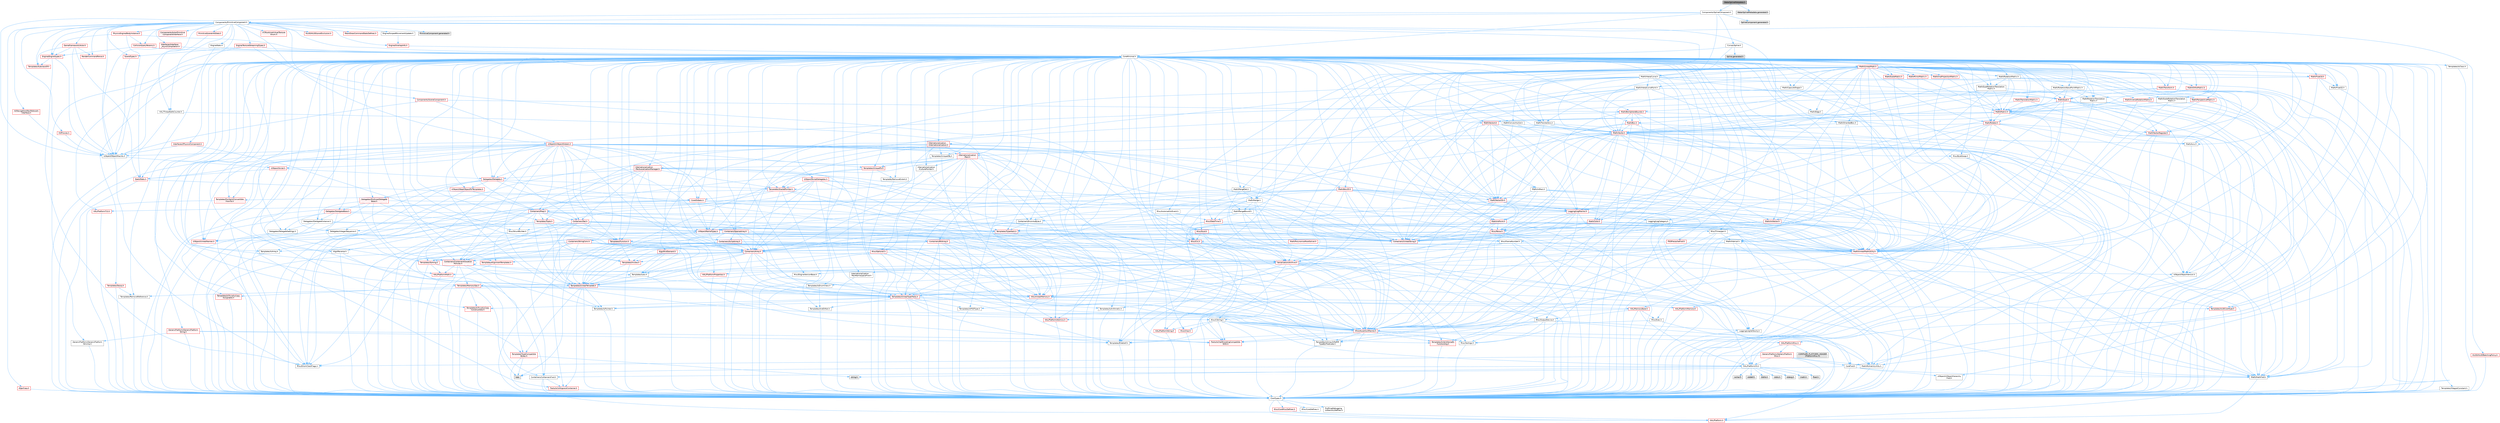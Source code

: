 digraph "WaterSplineMetadata.h"
{
 // INTERACTIVE_SVG=YES
 // LATEX_PDF_SIZE
  bgcolor="transparent";
  edge [fontname=Helvetica,fontsize=10,labelfontname=Helvetica,labelfontsize=10];
  node [fontname=Helvetica,fontsize=10,shape=box,height=0.2,width=0.4];
  Node1 [id="Node000001",label="WaterSplineMetadata.h",height=0.2,width=0.4,color="gray40", fillcolor="grey60", style="filled", fontcolor="black",tooltip=" "];
  Node1 -> Node2 [id="edge1_Node000001_Node000002",color="steelblue1",style="solid",tooltip=" "];
  Node2 [id="Node000002",label="Components/SplineComponent.h",height=0.2,width=0.4,color="grey40", fillcolor="white", style="filled",URL="$d3/d00/SplineComponent_8h.html",tooltip=" "];
  Node2 -> Node3 [id="edge2_Node000002_Node000003",color="steelblue1",style="solid",tooltip=" "];
  Node3 [id="Node000003",label="CoreMinimal.h",height=0.2,width=0.4,color="grey40", fillcolor="white", style="filled",URL="$d7/d67/CoreMinimal_8h.html",tooltip=" "];
  Node3 -> Node4 [id="edge3_Node000003_Node000004",color="steelblue1",style="solid",tooltip=" "];
  Node4 [id="Node000004",label="CoreTypes.h",height=0.2,width=0.4,color="grey40", fillcolor="white", style="filled",URL="$dc/dec/CoreTypes_8h.html",tooltip=" "];
  Node4 -> Node5 [id="edge4_Node000004_Node000005",color="steelblue1",style="solid",tooltip=" "];
  Node5 [id="Node000005",label="HAL/Platform.h",height=0.2,width=0.4,color="red", fillcolor="#FFF0F0", style="filled",URL="$d9/dd0/Platform_8h.html",tooltip=" "];
  Node4 -> Node15 [id="edge5_Node000004_Node000015",color="steelblue1",style="solid",tooltip=" "];
  Node15 [id="Node000015",label="ProfilingDebugging\l/UMemoryDefines.h",height=0.2,width=0.4,color="grey40", fillcolor="white", style="filled",URL="$d2/da2/UMemoryDefines_8h.html",tooltip=" "];
  Node4 -> Node16 [id="edge6_Node000004_Node000016",color="steelblue1",style="solid",tooltip=" "];
  Node16 [id="Node000016",label="Misc/CoreMiscDefines.h",height=0.2,width=0.4,color="red", fillcolor="#FFF0F0", style="filled",URL="$da/d38/CoreMiscDefines_8h.html",tooltip=" "];
  Node16 -> Node5 [id="edge7_Node000016_Node000005",color="steelblue1",style="solid",tooltip=" "];
  Node4 -> Node17 [id="edge8_Node000004_Node000017",color="steelblue1",style="solid",tooltip=" "];
  Node17 [id="Node000017",label="Misc/CoreDefines.h",height=0.2,width=0.4,color="grey40", fillcolor="white", style="filled",URL="$d3/dd2/CoreDefines_8h.html",tooltip=" "];
  Node3 -> Node18 [id="edge9_Node000003_Node000018",color="steelblue1",style="solid",tooltip=" "];
  Node18 [id="Node000018",label="CoreFwd.h",height=0.2,width=0.4,color="grey40", fillcolor="white", style="filled",URL="$d1/d1e/CoreFwd_8h.html",tooltip=" "];
  Node18 -> Node4 [id="edge10_Node000018_Node000004",color="steelblue1",style="solid",tooltip=" "];
  Node18 -> Node19 [id="edge11_Node000018_Node000019",color="steelblue1",style="solid",tooltip=" "];
  Node19 [id="Node000019",label="Containers/ContainersFwd.h",height=0.2,width=0.4,color="grey40", fillcolor="white", style="filled",URL="$d4/d0a/ContainersFwd_8h.html",tooltip=" "];
  Node19 -> Node5 [id="edge12_Node000019_Node000005",color="steelblue1",style="solid",tooltip=" "];
  Node19 -> Node4 [id="edge13_Node000019_Node000004",color="steelblue1",style="solid",tooltip=" "];
  Node19 -> Node20 [id="edge14_Node000019_Node000020",color="steelblue1",style="solid",tooltip=" "];
  Node20 [id="Node000020",label="Traits/IsContiguousContainer.h",height=0.2,width=0.4,color="red", fillcolor="#FFF0F0", style="filled",URL="$d5/d3c/IsContiguousContainer_8h.html",tooltip=" "];
  Node20 -> Node4 [id="edge15_Node000020_Node000004",color="steelblue1",style="solid",tooltip=" "];
  Node18 -> Node23 [id="edge16_Node000018_Node000023",color="steelblue1",style="solid",tooltip=" "];
  Node23 [id="Node000023",label="Math/MathFwd.h",height=0.2,width=0.4,color="grey40", fillcolor="white", style="filled",URL="$d2/d10/MathFwd_8h.html",tooltip=" "];
  Node23 -> Node5 [id="edge17_Node000023_Node000005",color="steelblue1",style="solid",tooltip=" "];
  Node18 -> Node24 [id="edge18_Node000018_Node000024",color="steelblue1",style="solid",tooltip=" "];
  Node24 [id="Node000024",label="UObject/UObjectHierarchy\lFwd.h",height=0.2,width=0.4,color="grey40", fillcolor="white", style="filled",URL="$d3/d13/UObjectHierarchyFwd_8h.html",tooltip=" "];
  Node3 -> Node24 [id="edge19_Node000003_Node000024",color="steelblue1",style="solid",tooltip=" "];
  Node3 -> Node19 [id="edge20_Node000003_Node000019",color="steelblue1",style="solid",tooltip=" "];
  Node3 -> Node25 [id="edge21_Node000003_Node000025",color="steelblue1",style="solid",tooltip=" "];
  Node25 [id="Node000025",label="Misc/VarArgs.h",height=0.2,width=0.4,color="grey40", fillcolor="white", style="filled",URL="$d5/d6f/VarArgs_8h.html",tooltip=" "];
  Node25 -> Node4 [id="edge22_Node000025_Node000004",color="steelblue1",style="solid",tooltip=" "];
  Node3 -> Node26 [id="edge23_Node000003_Node000026",color="steelblue1",style="solid",tooltip=" "];
  Node26 [id="Node000026",label="Logging/LogVerbosity.h",height=0.2,width=0.4,color="grey40", fillcolor="white", style="filled",URL="$d2/d8f/LogVerbosity_8h.html",tooltip=" "];
  Node26 -> Node4 [id="edge24_Node000026_Node000004",color="steelblue1",style="solid",tooltip=" "];
  Node3 -> Node27 [id="edge25_Node000003_Node000027",color="steelblue1",style="solid",tooltip=" "];
  Node27 [id="Node000027",label="Misc/OutputDevice.h",height=0.2,width=0.4,color="grey40", fillcolor="white", style="filled",URL="$d7/d32/OutputDevice_8h.html",tooltip=" "];
  Node27 -> Node18 [id="edge26_Node000027_Node000018",color="steelblue1",style="solid",tooltip=" "];
  Node27 -> Node4 [id="edge27_Node000027_Node000004",color="steelblue1",style="solid",tooltip=" "];
  Node27 -> Node26 [id="edge28_Node000027_Node000026",color="steelblue1",style="solid",tooltip=" "];
  Node27 -> Node25 [id="edge29_Node000027_Node000025",color="steelblue1",style="solid",tooltip=" "];
  Node27 -> Node28 [id="edge30_Node000027_Node000028",color="steelblue1",style="solid",tooltip=" "];
  Node28 [id="Node000028",label="Templates/IsArrayOrRefOf\lTypeByPredicate.h",height=0.2,width=0.4,color="grey40", fillcolor="white", style="filled",URL="$d6/da1/IsArrayOrRefOfTypeByPredicate_8h.html",tooltip=" "];
  Node28 -> Node4 [id="edge31_Node000028_Node000004",color="steelblue1",style="solid",tooltip=" "];
  Node27 -> Node29 [id="edge32_Node000027_Node000029",color="steelblue1",style="solid",tooltip=" "];
  Node29 [id="Node000029",label="Templates/IsValidVariadic\lFunctionArg.h",height=0.2,width=0.4,color="red", fillcolor="#FFF0F0", style="filled",URL="$d0/dc8/IsValidVariadicFunctionArg_8h.html",tooltip=" "];
  Node29 -> Node4 [id="edge33_Node000029_Node000004",color="steelblue1",style="solid",tooltip=" "];
  Node27 -> Node31 [id="edge34_Node000027_Node000031",color="steelblue1",style="solid",tooltip=" "];
  Node31 [id="Node000031",label="Traits/IsCharEncodingCompatible\lWith.h",height=0.2,width=0.4,color="red", fillcolor="#FFF0F0", style="filled",URL="$df/dd1/IsCharEncodingCompatibleWith_8h.html",tooltip=" "];
  Node3 -> Node33 [id="edge35_Node000003_Node000033",color="steelblue1",style="solid",tooltip=" "];
  Node33 [id="Node000033",label="HAL/PlatformCrt.h",height=0.2,width=0.4,color="grey40", fillcolor="white", style="filled",URL="$d8/d75/PlatformCrt_8h.html",tooltip=" "];
  Node33 -> Node34 [id="edge36_Node000033_Node000034",color="steelblue1",style="solid",tooltip=" "];
  Node34 [id="Node000034",label="new",height=0.2,width=0.4,color="grey60", fillcolor="#E0E0E0", style="filled",tooltip=" "];
  Node33 -> Node35 [id="edge37_Node000033_Node000035",color="steelblue1",style="solid",tooltip=" "];
  Node35 [id="Node000035",label="wchar.h",height=0.2,width=0.4,color="grey60", fillcolor="#E0E0E0", style="filled",tooltip=" "];
  Node33 -> Node36 [id="edge38_Node000033_Node000036",color="steelblue1",style="solid",tooltip=" "];
  Node36 [id="Node000036",label="stddef.h",height=0.2,width=0.4,color="grey60", fillcolor="#E0E0E0", style="filled",tooltip=" "];
  Node33 -> Node37 [id="edge39_Node000033_Node000037",color="steelblue1",style="solid",tooltip=" "];
  Node37 [id="Node000037",label="stdlib.h",height=0.2,width=0.4,color="grey60", fillcolor="#E0E0E0", style="filled",tooltip=" "];
  Node33 -> Node38 [id="edge40_Node000033_Node000038",color="steelblue1",style="solid",tooltip=" "];
  Node38 [id="Node000038",label="stdio.h",height=0.2,width=0.4,color="grey60", fillcolor="#E0E0E0", style="filled",tooltip=" "];
  Node33 -> Node39 [id="edge41_Node000033_Node000039",color="steelblue1",style="solid",tooltip=" "];
  Node39 [id="Node000039",label="stdarg.h",height=0.2,width=0.4,color="grey60", fillcolor="#E0E0E0", style="filled",tooltip=" "];
  Node33 -> Node40 [id="edge42_Node000033_Node000040",color="steelblue1",style="solid",tooltip=" "];
  Node40 [id="Node000040",label="math.h",height=0.2,width=0.4,color="grey60", fillcolor="#E0E0E0", style="filled",tooltip=" "];
  Node33 -> Node41 [id="edge43_Node000033_Node000041",color="steelblue1",style="solid",tooltip=" "];
  Node41 [id="Node000041",label="float.h",height=0.2,width=0.4,color="grey60", fillcolor="#E0E0E0", style="filled",tooltip=" "];
  Node33 -> Node42 [id="edge44_Node000033_Node000042",color="steelblue1",style="solid",tooltip=" "];
  Node42 [id="Node000042",label="string.h",height=0.2,width=0.4,color="grey60", fillcolor="#E0E0E0", style="filled",tooltip=" "];
  Node3 -> Node43 [id="edge45_Node000003_Node000043",color="steelblue1",style="solid",tooltip=" "];
  Node43 [id="Node000043",label="HAL/PlatformMisc.h",height=0.2,width=0.4,color="red", fillcolor="#FFF0F0", style="filled",URL="$d0/df5/PlatformMisc_8h.html",tooltip=" "];
  Node43 -> Node4 [id="edge46_Node000043_Node000004",color="steelblue1",style="solid",tooltip=" "];
  Node43 -> Node44 [id="edge47_Node000043_Node000044",color="steelblue1",style="solid",tooltip=" "];
  Node44 [id="Node000044",label="GenericPlatform/GenericPlatform\lMisc.h",height=0.2,width=0.4,color="red", fillcolor="#FFF0F0", style="filled",URL="$db/d9a/GenericPlatformMisc_8h.html",tooltip=" "];
  Node44 -> Node18 [id="edge48_Node000044_Node000018",color="steelblue1",style="solid",tooltip=" "];
  Node44 -> Node4 [id="edge49_Node000044_Node000004",color="steelblue1",style="solid",tooltip=" "];
  Node44 -> Node33 [id="edge50_Node000044_Node000033",color="steelblue1",style="solid",tooltip=" "];
  Node44 -> Node48 [id="edge51_Node000044_Node000048",color="steelblue1",style="solid",tooltip=" "];
  Node48 [id="Node000048",label="Math/NumericLimits.h",height=0.2,width=0.4,color="grey40", fillcolor="white", style="filled",URL="$df/d1b/NumericLimits_8h.html",tooltip=" "];
  Node48 -> Node4 [id="edge52_Node000048_Node000004",color="steelblue1",style="solid",tooltip=" "];
  Node44 -> Node50 [id="edge53_Node000044_Node000050",color="steelblue1",style="solid",tooltip=" "];
  Node50 [id="Node000050",label="Misc/EnumClassFlags.h",height=0.2,width=0.4,color="grey40", fillcolor="white", style="filled",URL="$d8/de7/EnumClassFlags_8h.html",tooltip=" "];
  Node43 -> Node53 [id="edge54_Node000043_Node000053",color="steelblue1",style="solid",tooltip=" "];
  Node53 [id="Node000053",label="COMPILED_PLATFORM_HEADER\l(PlatformMisc.h)",height=0.2,width=0.4,color="grey60", fillcolor="#E0E0E0", style="filled",tooltip=" "];
  Node3 -> Node62 [id="edge55_Node000003_Node000062",color="steelblue1",style="solid",tooltip=" "];
  Node62 [id="Node000062",label="Misc/AssertionMacros.h",height=0.2,width=0.4,color="red", fillcolor="#FFF0F0", style="filled",URL="$d0/dfa/AssertionMacros_8h.html",tooltip=" "];
  Node62 -> Node4 [id="edge56_Node000062_Node000004",color="steelblue1",style="solid",tooltip=" "];
  Node62 -> Node5 [id="edge57_Node000062_Node000005",color="steelblue1",style="solid",tooltip=" "];
  Node62 -> Node43 [id="edge58_Node000062_Node000043",color="steelblue1",style="solid",tooltip=" "];
  Node62 -> Node63 [id="edge59_Node000062_Node000063",color="steelblue1",style="solid",tooltip=" "];
  Node63 [id="Node000063",label="Templates/EnableIf.h",height=0.2,width=0.4,color="grey40", fillcolor="white", style="filled",URL="$d7/d60/EnableIf_8h.html",tooltip=" "];
  Node63 -> Node4 [id="edge60_Node000063_Node000004",color="steelblue1",style="solid",tooltip=" "];
  Node62 -> Node28 [id="edge61_Node000062_Node000028",color="steelblue1",style="solid",tooltip=" "];
  Node62 -> Node29 [id="edge62_Node000062_Node000029",color="steelblue1",style="solid",tooltip=" "];
  Node62 -> Node31 [id="edge63_Node000062_Node000031",color="steelblue1",style="solid",tooltip=" "];
  Node62 -> Node25 [id="edge64_Node000062_Node000025",color="steelblue1",style="solid",tooltip=" "];
  Node3 -> Node71 [id="edge65_Node000003_Node000071",color="steelblue1",style="solid",tooltip=" "];
  Node71 [id="Node000071",label="Templates/IsPointer.h",height=0.2,width=0.4,color="grey40", fillcolor="white", style="filled",URL="$d7/d05/IsPointer_8h.html",tooltip=" "];
  Node71 -> Node4 [id="edge66_Node000071_Node000004",color="steelblue1",style="solid",tooltip=" "];
  Node3 -> Node72 [id="edge67_Node000003_Node000072",color="steelblue1",style="solid",tooltip=" "];
  Node72 [id="Node000072",label="HAL/PlatformMemory.h",height=0.2,width=0.4,color="red", fillcolor="#FFF0F0", style="filled",URL="$de/d68/PlatformMemory_8h.html",tooltip=" "];
  Node72 -> Node4 [id="edge68_Node000072_Node000004",color="steelblue1",style="solid",tooltip=" "];
  Node3 -> Node55 [id="edge69_Node000003_Node000055",color="steelblue1",style="solid",tooltip=" "];
  Node55 [id="Node000055",label="HAL/PlatformAtomics.h",height=0.2,width=0.4,color="red", fillcolor="#FFF0F0", style="filled",URL="$d3/d36/PlatformAtomics_8h.html",tooltip=" "];
  Node55 -> Node4 [id="edge70_Node000055_Node000004",color="steelblue1",style="solid",tooltip=" "];
  Node3 -> Node77 [id="edge71_Node000003_Node000077",color="steelblue1",style="solid",tooltip=" "];
  Node77 [id="Node000077",label="Misc/Exec.h",height=0.2,width=0.4,color="grey40", fillcolor="white", style="filled",URL="$de/ddb/Exec_8h.html",tooltip=" "];
  Node77 -> Node4 [id="edge72_Node000077_Node000004",color="steelblue1",style="solid",tooltip=" "];
  Node77 -> Node62 [id="edge73_Node000077_Node000062",color="steelblue1",style="solid",tooltip=" "];
  Node3 -> Node78 [id="edge74_Node000003_Node000078",color="steelblue1",style="solid",tooltip=" "];
  Node78 [id="Node000078",label="HAL/MemoryBase.h",height=0.2,width=0.4,color="red", fillcolor="#FFF0F0", style="filled",URL="$d6/d9f/MemoryBase_8h.html",tooltip=" "];
  Node78 -> Node4 [id="edge75_Node000078_Node000004",color="steelblue1",style="solid",tooltip=" "];
  Node78 -> Node55 [id="edge76_Node000078_Node000055",color="steelblue1",style="solid",tooltip=" "];
  Node78 -> Node33 [id="edge77_Node000078_Node000033",color="steelblue1",style="solid",tooltip=" "];
  Node78 -> Node77 [id="edge78_Node000078_Node000077",color="steelblue1",style="solid",tooltip=" "];
  Node78 -> Node27 [id="edge79_Node000078_Node000027",color="steelblue1",style="solid",tooltip=" "];
  Node3 -> Node88 [id="edge80_Node000003_Node000088",color="steelblue1",style="solid",tooltip=" "];
  Node88 [id="Node000088",label="HAL/UnrealMemory.h",height=0.2,width=0.4,color="red", fillcolor="#FFF0F0", style="filled",URL="$d9/d96/UnrealMemory_8h.html",tooltip=" "];
  Node88 -> Node4 [id="edge81_Node000088_Node000004",color="steelblue1",style="solid",tooltip=" "];
  Node88 -> Node78 [id="edge82_Node000088_Node000078",color="steelblue1",style="solid",tooltip=" "];
  Node88 -> Node72 [id="edge83_Node000088_Node000072",color="steelblue1",style="solid",tooltip=" "];
  Node88 -> Node71 [id="edge84_Node000088_Node000071",color="steelblue1",style="solid",tooltip=" "];
  Node3 -> Node90 [id="edge85_Node000003_Node000090",color="steelblue1",style="solid",tooltip=" "];
  Node90 [id="Node000090",label="Templates/IsArithmetic.h",height=0.2,width=0.4,color="grey40", fillcolor="white", style="filled",URL="$d2/d5d/IsArithmetic_8h.html",tooltip=" "];
  Node90 -> Node4 [id="edge86_Node000090_Node000004",color="steelblue1",style="solid",tooltip=" "];
  Node3 -> Node84 [id="edge87_Node000003_Node000084",color="steelblue1",style="solid",tooltip=" "];
  Node84 [id="Node000084",label="Templates/AndOrNot.h",height=0.2,width=0.4,color="grey40", fillcolor="white", style="filled",URL="$db/d0a/AndOrNot_8h.html",tooltip=" "];
  Node84 -> Node4 [id="edge88_Node000084_Node000004",color="steelblue1",style="solid",tooltip=" "];
  Node3 -> Node91 [id="edge89_Node000003_Node000091",color="steelblue1",style="solid",tooltip=" "];
  Node91 [id="Node000091",label="Templates/IsPODType.h",height=0.2,width=0.4,color="grey40", fillcolor="white", style="filled",URL="$d7/db1/IsPODType_8h.html",tooltip=" "];
  Node91 -> Node4 [id="edge90_Node000091_Node000004",color="steelblue1",style="solid",tooltip=" "];
  Node3 -> Node92 [id="edge91_Node000003_Node000092",color="steelblue1",style="solid",tooltip=" "];
  Node92 [id="Node000092",label="Templates/IsUECoreType.h",height=0.2,width=0.4,color="red", fillcolor="#FFF0F0", style="filled",URL="$d1/db8/IsUECoreType_8h.html",tooltip=" "];
  Node92 -> Node4 [id="edge92_Node000092_Node000004",color="steelblue1",style="solid",tooltip=" "];
  Node3 -> Node85 [id="edge93_Node000003_Node000085",color="steelblue1",style="solid",tooltip=" "];
  Node85 [id="Node000085",label="Templates/IsTriviallyCopy\lConstructible.h",height=0.2,width=0.4,color="red", fillcolor="#FFF0F0", style="filled",URL="$d3/d78/IsTriviallyCopyConstructible_8h.html",tooltip=" "];
  Node85 -> Node4 [id="edge94_Node000085_Node000004",color="steelblue1",style="solid",tooltip=" "];
  Node3 -> Node93 [id="edge95_Node000003_Node000093",color="steelblue1",style="solid",tooltip=" "];
  Node93 [id="Node000093",label="Templates/UnrealTypeTraits.h",height=0.2,width=0.4,color="red", fillcolor="#FFF0F0", style="filled",URL="$d2/d2d/UnrealTypeTraits_8h.html",tooltip=" "];
  Node93 -> Node4 [id="edge96_Node000093_Node000004",color="steelblue1",style="solid",tooltip=" "];
  Node93 -> Node71 [id="edge97_Node000093_Node000071",color="steelblue1",style="solid",tooltip=" "];
  Node93 -> Node62 [id="edge98_Node000093_Node000062",color="steelblue1",style="solid",tooltip=" "];
  Node93 -> Node84 [id="edge99_Node000093_Node000084",color="steelblue1",style="solid",tooltip=" "];
  Node93 -> Node63 [id="edge100_Node000093_Node000063",color="steelblue1",style="solid",tooltip=" "];
  Node93 -> Node90 [id="edge101_Node000093_Node000090",color="steelblue1",style="solid",tooltip=" "];
  Node93 -> Node91 [id="edge102_Node000093_Node000091",color="steelblue1",style="solid",tooltip=" "];
  Node93 -> Node92 [id="edge103_Node000093_Node000092",color="steelblue1",style="solid",tooltip=" "];
  Node93 -> Node85 [id="edge104_Node000093_Node000085",color="steelblue1",style="solid",tooltip=" "];
  Node3 -> Node63 [id="edge105_Node000003_Node000063",color="steelblue1",style="solid",tooltip=" "];
  Node3 -> Node95 [id="edge106_Node000003_Node000095",color="steelblue1",style="solid",tooltip=" "];
  Node95 [id="Node000095",label="Templates/RemoveReference.h",height=0.2,width=0.4,color="grey40", fillcolor="white", style="filled",URL="$da/dbe/RemoveReference_8h.html",tooltip=" "];
  Node95 -> Node4 [id="edge107_Node000095_Node000004",color="steelblue1",style="solid",tooltip=" "];
  Node3 -> Node96 [id="edge108_Node000003_Node000096",color="steelblue1",style="solid",tooltip=" "];
  Node96 [id="Node000096",label="Templates/IntegralConstant.h",height=0.2,width=0.4,color="grey40", fillcolor="white", style="filled",URL="$db/d1b/IntegralConstant_8h.html",tooltip=" "];
  Node96 -> Node4 [id="edge109_Node000096_Node000004",color="steelblue1",style="solid",tooltip=" "];
  Node3 -> Node97 [id="edge110_Node000003_Node000097",color="steelblue1",style="solid",tooltip=" "];
  Node97 [id="Node000097",label="Templates/IsClass.h",height=0.2,width=0.4,color="grey40", fillcolor="white", style="filled",URL="$db/dcb/IsClass_8h.html",tooltip=" "];
  Node97 -> Node4 [id="edge111_Node000097_Node000004",color="steelblue1",style="solid",tooltip=" "];
  Node3 -> Node98 [id="edge112_Node000003_Node000098",color="steelblue1",style="solid",tooltip=" "];
  Node98 [id="Node000098",label="Templates/TypeCompatible\lBytes.h",height=0.2,width=0.4,color="red", fillcolor="#FFF0F0", style="filled",URL="$df/d0a/TypeCompatibleBytes_8h.html",tooltip=" "];
  Node98 -> Node4 [id="edge113_Node000098_Node000004",color="steelblue1",style="solid",tooltip=" "];
  Node98 -> Node42 [id="edge114_Node000098_Node000042",color="steelblue1",style="solid",tooltip=" "];
  Node98 -> Node34 [id="edge115_Node000098_Node000034",color="steelblue1",style="solid",tooltip=" "];
  Node3 -> Node20 [id="edge116_Node000003_Node000020",color="steelblue1",style="solid",tooltip=" "];
  Node3 -> Node99 [id="edge117_Node000003_Node000099",color="steelblue1",style="solid",tooltip=" "];
  Node99 [id="Node000099",label="Templates/UnrealTemplate.h",height=0.2,width=0.4,color="red", fillcolor="#FFF0F0", style="filled",URL="$d4/d24/UnrealTemplate_8h.html",tooltip=" "];
  Node99 -> Node4 [id="edge118_Node000099_Node000004",color="steelblue1",style="solid",tooltip=" "];
  Node99 -> Node71 [id="edge119_Node000099_Node000071",color="steelblue1",style="solid",tooltip=" "];
  Node99 -> Node88 [id="edge120_Node000099_Node000088",color="steelblue1",style="solid",tooltip=" "];
  Node99 -> Node93 [id="edge121_Node000099_Node000093",color="steelblue1",style="solid",tooltip=" "];
  Node99 -> Node95 [id="edge122_Node000099_Node000095",color="steelblue1",style="solid",tooltip=" "];
  Node99 -> Node98 [id="edge123_Node000099_Node000098",color="steelblue1",style="solid",tooltip=" "];
  Node99 -> Node20 [id="edge124_Node000099_Node000020",color="steelblue1",style="solid",tooltip=" "];
  Node3 -> Node48 [id="edge125_Node000003_Node000048",color="steelblue1",style="solid",tooltip=" "];
  Node3 -> Node103 [id="edge126_Node000003_Node000103",color="steelblue1",style="solid",tooltip=" "];
  Node103 [id="Node000103",label="HAL/PlatformMath.h",height=0.2,width=0.4,color="red", fillcolor="#FFF0F0", style="filled",URL="$dc/d53/PlatformMath_8h.html",tooltip=" "];
  Node103 -> Node4 [id="edge127_Node000103_Node000004",color="steelblue1",style="solid",tooltip=" "];
  Node3 -> Node86 [id="edge128_Node000003_Node000086",color="steelblue1",style="solid",tooltip=" "];
  Node86 [id="Node000086",label="Templates/IsTriviallyCopy\lAssignable.h",height=0.2,width=0.4,color="red", fillcolor="#FFF0F0", style="filled",URL="$d2/df2/IsTriviallyCopyAssignable_8h.html",tooltip=" "];
  Node86 -> Node4 [id="edge129_Node000086_Node000004",color="steelblue1",style="solid",tooltip=" "];
  Node3 -> Node111 [id="edge130_Node000003_Node000111",color="steelblue1",style="solid",tooltip=" "];
  Node111 [id="Node000111",label="Templates/MemoryOps.h",height=0.2,width=0.4,color="red", fillcolor="#FFF0F0", style="filled",URL="$db/dea/MemoryOps_8h.html",tooltip=" "];
  Node111 -> Node4 [id="edge131_Node000111_Node000004",color="steelblue1",style="solid",tooltip=" "];
  Node111 -> Node88 [id="edge132_Node000111_Node000088",color="steelblue1",style="solid",tooltip=" "];
  Node111 -> Node86 [id="edge133_Node000111_Node000086",color="steelblue1",style="solid",tooltip=" "];
  Node111 -> Node85 [id="edge134_Node000111_Node000085",color="steelblue1",style="solid",tooltip=" "];
  Node111 -> Node93 [id="edge135_Node000111_Node000093",color="steelblue1",style="solid",tooltip=" "];
  Node111 -> Node34 [id="edge136_Node000111_Node000034",color="steelblue1",style="solid",tooltip=" "];
  Node3 -> Node112 [id="edge137_Node000003_Node000112",color="steelblue1",style="solid",tooltip=" "];
  Node112 [id="Node000112",label="Containers/ContainerAllocation\lPolicies.h",height=0.2,width=0.4,color="red", fillcolor="#FFF0F0", style="filled",URL="$d7/dff/ContainerAllocationPolicies_8h.html",tooltip=" "];
  Node112 -> Node4 [id="edge138_Node000112_Node000004",color="steelblue1",style="solid",tooltip=" "];
  Node112 -> Node112 [id="edge139_Node000112_Node000112",color="steelblue1",style="solid",tooltip=" "];
  Node112 -> Node103 [id="edge140_Node000112_Node000103",color="steelblue1",style="solid",tooltip=" "];
  Node112 -> Node88 [id="edge141_Node000112_Node000088",color="steelblue1",style="solid",tooltip=" "];
  Node112 -> Node48 [id="edge142_Node000112_Node000048",color="steelblue1",style="solid",tooltip=" "];
  Node112 -> Node62 [id="edge143_Node000112_Node000062",color="steelblue1",style="solid",tooltip=" "];
  Node112 -> Node111 [id="edge144_Node000112_Node000111",color="steelblue1",style="solid",tooltip=" "];
  Node112 -> Node98 [id="edge145_Node000112_Node000098",color="steelblue1",style="solid",tooltip=" "];
  Node3 -> Node115 [id="edge146_Node000003_Node000115",color="steelblue1",style="solid",tooltip=" "];
  Node115 [id="Node000115",label="Templates/IsEnumClass.h",height=0.2,width=0.4,color="grey40", fillcolor="white", style="filled",URL="$d7/d15/IsEnumClass_8h.html",tooltip=" "];
  Node115 -> Node4 [id="edge147_Node000115_Node000004",color="steelblue1",style="solid",tooltip=" "];
  Node115 -> Node84 [id="edge148_Node000115_Node000084",color="steelblue1",style="solid",tooltip=" "];
  Node3 -> Node116 [id="edge149_Node000003_Node000116",color="steelblue1",style="solid",tooltip=" "];
  Node116 [id="Node000116",label="HAL/PlatformProperties.h",height=0.2,width=0.4,color="red", fillcolor="#FFF0F0", style="filled",URL="$d9/db0/PlatformProperties_8h.html",tooltip=" "];
  Node116 -> Node4 [id="edge150_Node000116_Node000004",color="steelblue1",style="solid",tooltip=" "];
  Node3 -> Node119 [id="edge151_Node000003_Node000119",color="steelblue1",style="solid",tooltip=" "];
  Node119 [id="Node000119",label="Misc/EngineVersionBase.h",height=0.2,width=0.4,color="grey40", fillcolor="white", style="filled",URL="$d5/d2b/EngineVersionBase_8h.html",tooltip=" "];
  Node119 -> Node4 [id="edge152_Node000119_Node000004",color="steelblue1",style="solid",tooltip=" "];
  Node3 -> Node120 [id="edge153_Node000003_Node000120",color="steelblue1",style="solid",tooltip=" "];
  Node120 [id="Node000120",label="Internationalization\l/TextNamespaceFwd.h",height=0.2,width=0.4,color="grey40", fillcolor="white", style="filled",URL="$d8/d97/TextNamespaceFwd_8h.html",tooltip=" "];
  Node120 -> Node4 [id="edge154_Node000120_Node000004",color="steelblue1",style="solid",tooltip=" "];
  Node3 -> Node121 [id="edge155_Node000003_Node000121",color="steelblue1",style="solid",tooltip=" "];
  Node121 [id="Node000121",label="Serialization/Archive.h",height=0.2,width=0.4,color="red", fillcolor="#FFF0F0", style="filled",URL="$d7/d3b/Archive_8h.html",tooltip=" "];
  Node121 -> Node18 [id="edge156_Node000121_Node000018",color="steelblue1",style="solid",tooltip=" "];
  Node121 -> Node4 [id="edge157_Node000121_Node000004",color="steelblue1",style="solid",tooltip=" "];
  Node121 -> Node116 [id="edge158_Node000121_Node000116",color="steelblue1",style="solid",tooltip=" "];
  Node121 -> Node120 [id="edge159_Node000121_Node000120",color="steelblue1",style="solid",tooltip=" "];
  Node121 -> Node23 [id="edge160_Node000121_Node000023",color="steelblue1",style="solid",tooltip=" "];
  Node121 -> Node62 [id="edge161_Node000121_Node000062",color="steelblue1",style="solid",tooltip=" "];
  Node121 -> Node119 [id="edge162_Node000121_Node000119",color="steelblue1",style="solid",tooltip=" "];
  Node121 -> Node25 [id="edge163_Node000121_Node000025",color="steelblue1",style="solid",tooltip=" "];
  Node121 -> Node63 [id="edge164_Node000121_Node000063",color="steelblue1",style="solid",tooltip=" "];
  Node121 -> Node28 [id="edge165_Node000121_Node000028",color="steelblue1",style="solid",tooltip=" "];
  Node121 -> Node115 [id="edge166_Node000121_Node000115",color="steelblue1",style="solid",tooltip=" "];
  Node121 -> Node29 [id="edge167_Node000121_Node000029",color="steelblue1",style="solid",tooltip=" "];
  Node121 -> Node99 [id="edge168_Node000121_Node000099",color="steelblue1",style="solid",tooltip=" "];
  Node121 -> Node31 [id="edge169_Node000121_Node000031",color="steelblue1",style="solid",tooltip=" "];
  Node121 -> Node124 [id="edge170_Node000121_Node000124",color="steelblue1",style="solid",tooltip=" "];
  Node124 [id="Node000124",label="UObject/ObjectVersion.h",height=0.2,width=0.4,color="grey40", fillcolor="white", style="filled",URL="$da/d63/ObjectVersion_8h.html",tooltip=" "];
  Node124 -> Node4 [id="edge171_Node000124_Node000004",color="steelblue1",style="solid",tooltip=" "];
  Node3 -> Node125 [id="edge172_Node000003_Node000125",color="steelblue1",style="solid",tooltip=" "];
  Node125 [id="Node000125",label="Templates/Less.h",height=0.2,width=0.4,color="grey40", fillcolor="white", style="filled",URL="$de/dc8/Less_8h.html",tooltip=" "];
  Node125 -> Node4 [id="edge173_Node000125_Node000004",color="steelblue1",style="solid",tooltip=" "];
  Node125 -> Node99 [id="edge174_Node000125_Node000099",color="steelblue1",style="solid",tooltip=" "];
  Node3 -> Node126 [id="edge175_Node000003_Node000126",color="steelblue1",style="solid",tooltip=" "];
  Node126 [id="Node000126",label="Templates/Sorting.h",height=0.2,width=0.4,color="red", fillcolor="#FFF0F0", style="filled",URL="$d3/d9e/Sorting_8h.html",tooltip=" "];
  Node126 -> Node4 [id="edge176_Node000126_Node000004",color="steelblue1",style="solid",tooltip=" "];
  Node126 -> Node103 [id="edge177_Node000126_Node000103",color="steelblue1",style="solid",tooltip=" "];
  Node126 -> Node125 [id="edge178_Node000126_Node000125",color="steelblue1",style="solid",tooltip=" "];
  Node3 -> Node137 [id="edge179_Node000003_Node000137",color="steelblue1",style="solid",tooltip=" "];
  Node137 [id="Node000137",label="Misc/Char.h",height=0.2,width=0.4,color="red", fillcolor="#FFF0F0", style="filled",URL="$d0/d58/Char_8h.html",tooltip=" "];
  Node137 -> Node4 [id="edge180_Node000137_Node000004",color="steelblue1",style="solid",tooltip=" "];
  Node3 -> Node140 [id="edge181_Node000003_Node000140",color="steelblue1",style="solid",tooltip=" "];
  Node140 [id="Node000140",label="GenericPlatform/GenericPlatform\lStricmp.h",height=0.2,width=0.4,color="grey40", fillcolor="white", style="filled",URL="$d2/d86/GenericPlatformStricmp_8h.html",tooltip=" "];
  Node140 -> Node4 [id="edge182_Node000140_Node000004",color="steelblue1",style="solid",tooltip=" "];
  Node3 -> Node141 [id="edge183_Node000003_Node000141",color="steelblue1",style="solid",tooltip=" "];
  Node141 [id="Node000141",label="GenericPlatform/GenericPlatform\lString.h",height=0.2,width=0.4,color="red", fillcolor="#FFF0F0", style="filled",URL="$dd/d20/GenericPlatformString_8h.html",tooltip=" "];
  Node141 -> Node4 [id="edge184_Node000141_Node000004",color="steelblue1",style="solid",tooltip=" "];
  Node141 -> Node140 [id="edge185_Node000141_Node000140",color="steelblue1",style="solid",tooltip=" "];
  Node141 -> Node63 [id="edge186_Node000141_Node000063",color="steelblue1",style="solid",tooltip=" "];
  Node141 -> Node31 [id="edge187_Node000141_Node000031",color="steelblue1",style="solid",tooltip=" "];
  Node3 -> Node74 [id="edge188_Node000003_Node000074",color="steelblue1",style="solid",tooltip=" "];
  Node74 [id="Node000074",label="HAL/PlatformString.h",height=0.2,width=0.4,color="red", fillcolor="#FFF0F0", style="filled",URL="$db/db5/PlatformString_8h.html",tooltip=" "];
  Node74 -> Node4 [id="edge189_Node000074_Node000004",color="steelblue1",style="solid",tooltip=" "];
  Node3 -> Node144 [id="edge190_Node000003_Node000144",color="steelblue1",style="solid",tooltip=" "];
  Node144 [id="Node000144",label="Misc/CString.h",height=0.2,width=0.4,color="grey40", fillcolor="white", style="filled",URL="$d2/d49/CString_8h.html",tooltip=" "];
  Node144 -> Node4 [id="edge191_Node000144_Node000004",color="steelblue1",style="solid",tooltip=" "];
  Node144 -> Node33 [id="edge192_Node000144_Node000033",color="steelblue1",style="solid",tooltip=" "];
  Node144 -> Node74 [id="edge193_Node000144_Node000074",color="steelblue1",style="solid",tooltip=" "];
  Node144 -> Node62 [id="edge194_Node000144_Node000062",color="steelblue1",style="solid",tooltip=" "];
  Node144 -> Node137 [id="edge195_Node000144_Node000137",color="steelblue1",style="solid",tooltip=" "];
  Node144 -> Node25 [id="edge196_Node000144_Node000025",color="steelblue1",style="solid",tooltip=" "];
  Node144 -> Node28 [id="edge197_Node000144_Node000028",color="steelblue1",style="solid",tooltip=" "];
  Node144 -> Node29 [id="edge198_Node000144_Node000029",color="steelblue1",style="solid",tooltip=" "];
  Node144 -> Node31 [id="edge199_Node000144_Node000031",color="steelblue1",style="solid",tooltip=" "];
  Node3 -> Node145 [id="edge200_Node000003_Node000145",color="steelblue1",style="solid",tooltip=" "];
  Node145 [id="Node000145",label="Misc/Crc.h",height=0.2,width=0.4,color="red", fillcolor="#FFF0F0", style="filled",URL="$d4/dd2/Crc_8h.html",tooltip=" "];
  Node145 -> Node4 [id="edge201_Node000145_Node000004",color="steelblue1",style="solid",tooltip=" "];
  Node145 -> Node74 [id="edge202_Node000145_Node000074",color="steelblue1",style="solid",tooltip=" "];
  Node145 -> Node62 [id="edge203_Node000145_Node000062",color="steelblue1",style="solid",tooltip=" "];
  Node145 -> Node144 [id="edge204_Node000145_Node000144",color="steelblue1",style="solid",tooltip=" "];
  Node145 -> Node137 [id="edge205_Node000145_Node000137",color="steelblue1",style="solid",tooltip=" "];
  Node145 -> Node93 [id="edge206_Node000145_Node000093",color="steelblue1",style="solid",tooltip=" "];
  Node3 -> Node136 [id="edge207_Node000003_Node000136",color="steelblue1",style="solid",tooltip=" "];
  Node136 [id="Node000136",label="Math/UnrealMathUtility.h",height=0.2,width=0.4,color="red", fillcolor="#FFF0F0", style="filled",URL="$db/db8/UnrealMathUtility_8h.html",tooltip=" "];
  Node136 -> Node4 [id="edge208_Node000136_Node000004",color="steelblue1",style="solid",tooltip=" "];
  Node136 -> Node62 [id="edge209_Node000136_Node000062",color="steelblue1",style="solid",tooltip=" "];
  Node136 -> Node103 [id="edge210_Node000136_Node000103",color="steelblue1",style="solid",tooltip=" "];
  Node136 -> Node23 [id="edge211_Node000136_Node000023",color="steelblue1",style="solid",tooltip=" "];
  Node3 -> Node146 [id="edge212_Node000003_Node000146",color="steelblue1",style="solid",tooltip=" "];
  Node146 [id="Node000146",label="Containers/UnrealString.h",height=0.2,width=0.4,color="red", fillcolor="#FFF0F0", style="filled",URL="$d5/dba/UnrealString_8h.html",tooltip=" "];
  Node3 -> Node150 [id="edge213_Node000003_Node000150",color="steelblue1",style="solid",tooltip=" "];
  Node150 [id="Node000150",label="Containers/Array.h",height=0.2,width=0.4,color="red", fillcolor="#FFF0F0", style="filled",URL="$df/dd0/Array_8h.html",tooltip=" "];
  Node150 -> Node4 [id="edge214_Node000150_Node000004",color="steelblue1",style="solid",tooltip=" "];
  Node150 -> Node62 [id="edge215_Node000150_Node000062",color="steelblue1",style="solid",tooltip=" "];
  Node150 -> Node88 [id="edge216_Node000150_Node000088",color="steelblue1",style="solid",tooltip=" "];
  Node150 -> Node93 [id="edge217_Node000150_Node000093",color="steelblue1",style="solid",tooltip=" "];
  Node150 -> Node99 [id="edge218_Node000150_Node000099",color="steelblue1",style="solid",tooltip=" "];
  Node150 -> Node112 [id="edge219_Node000150_Node000112",color="steelblue1",style="solid",tooltip=" "];
  Node150 -> Node121 [id="edge220_Node000150_Node000121",color="steelblue1",style="solid",tooltip=" "];
  Node150 -> Node129 [id="edge221_Node000150_Node000129",color="steelblue1",style="solid",tooltip=" "];
  Node129 [id="Node000129",label="Templates/Invoke.h",height=0.2,width=0.4,color="red", fillcolor="#FFF0F0", style="filled",URL="$d7/deb/Invoke_8h.html",tooltip=" "];
  Node129 -> Node4 [id="edge222_Node000129_Node000004",color="steelblue1",style="solid",tooltip=" "];
  Node129 -> Node99 [id="edge223_Node000129_Node000099",color="steelblue1",style="solid",tooltip=" "];
  Node150 -> Node125 [id="edge224_Node000150_Node000125",color="steelblue1",style="solid",tooltip=" "];
  Node150 -> Node126 [id="edge225_Node000150_Node000126",color="steelblue1",style="solid",tooltip=" "];
  Node150 -> Node173 [id="edge226_Node000150_Node000173",color="steelblue1",style="solid",tooltip=" "];
  Node173 [id="Node000173",label="Templates/AlignmentTemplates.h",height=0.2,width=0.4,color="red", fillcolor="#FFF0F0", style="filled",URL="$dd/d32/AlignmentTemplates_8h.html",tooltip=" "];
  Node173 -> Node4 [id="edge227_Node000173_Node000004",color="steelblue1",style="solid",tooltip=" "];
  Node173 -> Node71 [id="edge228_Node000173_Node000071",color="steelblue1",style="solid",tooltip=" "];
  Node3 -> Node174 [id="edge229_Node000003_Node000174",color="steelblue1",style="solid",tooltip=" "];
  Node174 [id="Node000174",label="Misc/FrameNumber.h",height=0.2,width=0.4,color="grey40", fillcolor="white", style="filled",URL="$dd/dbd/FrameNumber_8h.html",tooltip=" "];
  Node174 -> Node4 [id="edge230_Node000174_Node000004",color="steelblue1",style="solid",tooltip=" "];
  Node174 -> Node48 [id="edge231_Node000174_Node000048",color="steelblue1",style="solid",tooltip=" "];
  Node174 -> Node136 [id="edge232_Node000174_Node000136",color="steelblue1",style="solid",tooltip=" "];
  Node174 -> Node63 [id="edge233_Node000174_Node000063",color="steelblue1",style="solid",tooltip=" "];
  Node174 -> Node93 [id="edge234_Node000174_Node000093",color="steelblue1",style="solid",tooltip=" "];
  Node3 -> Node175 [id="edge235_Node000003_Node000175",color="steelblue1",style="solid",tooltip=" "];
  Node175 [id="Node000175",label="Misc/Timespan.h",height=0.2,width=0.4,color="grey40", fillcolor="white", style="filled",URL="$da/dd9/Timespan_8h.html",tooltip=" "];
  Node175 -> Node4 [id="edge236_Node000175_Node000004",color="steelblue1",style="solid",tooltip=" "];
  Node175 -> Node176 [id="edge237_Node000175_Node000176",color="steelblue1",style="solid",tooltip=" "];
  Node176 [id="Node000176",label="Math/Interval.h",height=0.2,width=0.4,color="grey40", fillcolor="white", style="filled",URL="$d1/d55/Interval_8h.html",tooltip=" "];
  Node176 -> Node4 [id="edge238_Node000176_Node000004",color="steelblue1",style="solid",tooltip=" "];
  Node176 -> Node90 [id="edge239_Node000176_Node000090",color="steelblue1",style="solid",tooltip=" "];
  Node176 -> Node93 [id="edge240_Node000176_Node000093",color="steelblue1",style="solid",tooltip=" "];
  Node176 -> Node48 [id="edge241_Node000176_Node000048",color="steelblue1",style="solid",tooltip=" "];
  Node176 -> Node136 [id="edge242_Node000176_Node000136",color="steelblue1",style="solid",tooltip=" "];
  Node175 -> Node136 [id="edge243_Node000175_Node000136",color="steelblue1",style="solid",tooltip=" "];
  Node175 -> Node62 [id="edge244_Node000175_Node000062",color="steelblue1",style="solid",tooltip=" "];
  Node3 -> Node177 [id="edge245_Node000003_Node000177",color="steelblue1",style="solid",tooltip=" "];
  Node177 [id="Node000177",label="Containers/StringConv.h",height=0.2,width=0.4,color="red", fillcolor="#FFF0F0", style="filled",URL="$d3/ddf/StringConv_8h.html",tooltip=" "];
  Node177 -> Node4 [id="edge246_Node000177_Node000004",color="steelblue1",style="solid",tooltip=" "];
  Node177 -> Node62 [id="edge247_Node000177_Node000062",color="steelblue1",style="solid",tooltip=" "];
  Node177 -> Node112 [id="edge248_Node000177_Node000112",color="steelblue1",style="solid",tooltip=" "];
  Node177 -> Node150 [id="edge249_Node000177_Node000150",color="steelblue1",style="solid",tooltip=" "];
  Node177 -> Node144 [id="edge250_Node000177_Node000144",color="steelblue1",style="solid",tooltip=" "];
  Node177 -> Node178 [id="edge251_Node000177_Node000178",color="steelblue1",style="solid",tooltip=" "];
  Node178 [id="Node000178",label="Templates/IsArray.h",height=0.2,width=0.4,color="grey40", fillcolor="white", style="filled",URL="$d8/d8d/IsArray_8h.html",tooltip=" "];
  Node178 -> Node4 [id="edge252_Node000178_Node000004",color="steelblue1",style="solid",tooltip=" "];
  Node177 -> Node99 [id="edge253_Node000177_Node000099",color="steelblue1",style="solid",tooltip=" "];
  Node177 -> Node93 [id="edge254_Node000177_Node000093",color="steelblue1",style="solid",tooltip=" "];
  Node177 -> Node31 [id="edge255_Node000177_Node000031",color="steelblue1",style="solid",tooltip=" "];
  Node177 -> Node20 [id="edge256_Node000177_Node000020",color="steelblue1",style="solid",tooltip=" "];
  Node3 -> Node179 [id="edge257_Node000003_Node000179",color="steelblue1",style="solid",tooltip=" "];
  Node179 [id="Node000179",label="UObject/UnrealNames.h",height=0.2,width=0.4,color="red", fillcolor="#FFF0F0", style="filled",URL="$d8/db1/UnrealNames_8h.html",tooltip=" "];
  Node179 -> Node4 [id="edge258_Node000179_Node000004",color="steelblue1",style="solid",tooltip=" "];
  Node3 -> Node181 [id="edge259_Node000003_Node000181",color="steelblue1",style="solid",tooltip=" "];
  Node181 [id="Node000181",label="UObject/NameTypes.h",height=0.2,width=0.4,color="red", fillcolor="#FFF0F0", style="filled",URL="$d6/d35/NameTypes_8h.html",tooltip=" "];
  Node181 -> Node4 [id="edge260_Node000181_Node000004",color="steelblue1",style="solid",tooltip=" "];
  Node181 -> Node62 [id="edge261_Node000181_Node000062",color="steelblue1",style="solid",tooltip=" "];
  Node181 -> Node88 [id="edge262_Node000181_Node000088",color="steelblue1",style="solid",tooltip=" "];
  Node181 -> Node93 [id="edge263_Node000181_Node000093",color="steelblue1",style="solid",tooltip=" "];
  Node181 -> Node99 [id="edge264_Node000181_Node000099",color="steelblue1",style="solid",tooltip=" "];
  Node181 -> Node146 [id="edge265_Node000181_Node000146",color="steelblue1",style="solid",tooltip=" "];
  Node181 -> Node177 [id="edge266_Node000181_Node000177",color="steelblue1",style="solid",tooltip=" "];
  Node181 -> Node179 [id="edge267_Node000181_Node000179",color="steelblue1",style="solid",tooltip=" "];
  Node3 -> Node189 [id="edge268_Node000003_Node000189",color="steelblue1",style="solid",tooltip=" "];
  Node189 [id="Node000189",label="Misc/Parse.h",height=0.2,width=0.4,color="red", fillcolor="#FFF0F0", style="filled",URL="$dc/d71/Parse_8h.html",tooltip=" "];
  Node189 -> Node146 [id="edge269_Node000189_Node000146",color="steelblue1",style="solid",tooltip=" "];
  Node189 -> Node4 [id="edge270_Node000189_Node000004",color="steelblue1",style="solid",tooltip=" "];
  Node189 -> Node33 [id="edge271_Node000189_Node000033",color="steelblue1",style="solid",tooltip=" "];
  Node189 -> Node50 [id="edge272_Node000189_Node000050",color="steelblue1",style="solid",tooltip=" "];
  Node189 -> Node190 [id="edge273_Node000189_Node000190",color="steelblue1",style="solid",tooltip=" "];
  Node190 [id="Node000190",label="Templates/Function.h",height=0.2,width=0.4,color="red", fillcolor="#FFF0F0", style="filled",URL="$df/df5/Function_8h.html",tooltip=" "];
  Node190 -> Node4 [id="edge274_Node000190_Node000004",color="steelblue1",style="solid",tooltip=" "];
  Node190 -> Node62 [id="edge275_Node000190_Node000062",color="steelblue1",style="solid",tooltip=" "];
  Node190 -> Node88 [id="edge276_Node000190_Node000088",color="steelblue1",style="solid",tooltip=" "];
  Node190 -> Node93 [id="edge277_Node000190_Node000093",color="steelblue1",style="solid",tooltip=" "];
  Node190 -> Node129 [id="edge278_Node000190_Node000129",color="steelblue1",style="solid",tooltip=" "];
  Node190 -> Node99 [id="edge279_Node000190_Node000099",color="steelblue1",style="solid",tooltip=" "];
  Node190 -> Node136 [id="edge280_Node000190_Node000136",color="steelblue1",style="solid",tooltip=" "];
  Node190 -> Node34 [id="edge281_Node000190_Node000034",color="steelblue1",style="solid",tooltip=" "];
  Node3 -> Node173 [id="edge282_Node000003_Node000173",color="steelblue1",style="solid",tooltip=" "];
  Node3 -> Node192 [id="edge283_Node000003_Node000192",color="steelblue1",style="solid",tooltip=" "];
  Node192 [id="Node000192",label="Misc/StructBuilder.h",height=0.2,width=0.4,color="grey40", fillcolor="white", style="filled",URL="$d9/db3/StructBuilder_8h.html",tooltip=" "];
  Node192 -> Node4 [id="edge284_Node000192_Node000004",color="steelblue1",style="solid",tooltip=" "];
  Node192 -> Node136 [id="edge285_Node000192_Node000136",color="steelblue1",style="solid",tooltip=" "];
  Node192 -> Node173 [id="edge286_Node000192_Node000173",color="steelblue1",style="solid",tooltip=" "];
  Node3 -> Node105 [id="edge287_Node000003_Node000105",color="steelblue1",style="solid",tooltip=" "];
  Node105 [id="Node000105",label="Templates/Decay.h",height=0.2,width=0.4,color="red", fillcolor="#FFF0F0", style="filled",URL="$dd/d0f/Decay_8h.html",tooltip=" "];
  Node105 -> Node4 [id="edge288_Node000105_Node000004",color="steelblue1",style="solid",tooltip=" "];
  Node105 -> Node95 [id="edge289_Node000105_Node000095",color="steelblue1",style="solid",tooltip=" "];
  Node3 -> Node193 [id="edge290_Node000003_Node000193",color="steelblue1",style="solid",tooltip=" "];
  Node193 [id="Node000193",label="Templates/PointerIsConvertible\lFromTo.h",height=0.2,width=0.4,color="red", fillcolor="#FFF0F0", style="filled",URL="$d6/d65/PointerIsConvertibleFromTo_8h.html",tooltip=" "];
  Node193 -> Node4 [id="edge291_Node000193_Node000004",color="steelblue1",style="solid",tooltip=" "];
  Node3 -> Node129 [id="edge292_Node000003_Node000129",color="steelblue1",style="solid",tooltip=" "];
  Node3 -> Node190 [id="edge293_Node000003_Node000190",color="steelblue1",style="solid",tooltip=" "];
  Node3 -> Node162 [id="edge294_Node000003_Node000162",color="steelblue1",style="solid",tooltip=" "];
  Node162 [id="Node000162",label="Templates/TypeHash.h",height=0.2,width=0.4,color="red", fillcolor="#FFF0F0", style="filled",URL="$d1/d62/TypeHash_8h.html",tooltip=" "];
  Node162 -> Node4 [id="edge295_Node000162_Node000004",color="steelblue1",style="solid",tooltip=" "];
  Node162 -> Node145 [id="edge296_Node000162_Node000145",color="steelblue1",style="solid",tooltip=" "];
  Node3 -> Node194 [id="edge297_Node000003_Node000194",color="steelblue1",style="solid",tooltip=" "];
  Node194 [id="Node000194",label="Containers/ScriptArray.h",height=0.2,width=0.4,color="red", fillcolor="#FFF0F0", style="filled",URL="$dc/daf/ScriptArray_8h.html",tooltip=" "];
  Node194 -> Node4 [id="edge298_Node000194_Node000004",color="steelblue1",style="solid",tooltip=" "];
  Node194 -> Node62 [id="edge299_Node000194_Node000062",color="steelblue1",style="solid",tooltip=" "];
  Node194 -> Node88 [id="edge300_Node000194_Node000088",color="steelblue1",style="solid",tooltip=" "];
  Node194 -> Node112 [id="edge301_Node000194_Node000112",color="steelblue1",style="solid",tooltip=" "];
  Node194 -> Node150 [id="edge302_Node000194_Node000150",color="steelblue1",style="solid",tooltip=" "];
  Node3 -> Node195 [id="edge303_Node000003_Node000195",color="steelblue1",style="solid",tooltip=" "];
  Node195 [id="Node000195",label="Containers/BitArray.h",height=0.2,width=0.4,color="red", fillcolor="#FFF0F0", style="filled",URL="$d1/de4/BitArray_8h.html",tooltip=" "];
  Node195 -> Node112 [id="edge304_Node000195_Node000112",color="steelblue1",style="solid",tooltip=" "];
  Node195 -> Node4 [id="edge305_Node000195_Node000004",color="steelblue1",style="solid",tooltip=" "];
  Node195 -> Node55 [id="edge306_Node000195_Node000055",color="steelblue1",style="solid",tooltip=" "];
  Node195 -> Node88 [id="edge307_Node000195_Node000088",color="steelblue1",style="solid",tooltip=" "];
  Node195 -> Node136 [id="edge308_Node000195_Node000136",color="steelblue1",style="solid",tooltip=" "];
  Node195 -> Node62 [id="edge309_Node000195_Node000062",color="steelblue1",style="solid",tooltip=" "];
  Node195 -> Node50 [id="edge310_Node000195_Node000050",color="steelblue1",style="solid",tooltip=" "];
  Node195 -> Node121 [id="edge311_Node000195_Node000121",color="steelblue1",style="solid",tooltip=" "];
  Node195 -> Node63 [id="edge312_Node000195_Node000063",color="steelblue1",style="solid",tooltip=" "];
  Node195 -> Node129 [id="edge313_Node000195_Node000129",color="steelblue1",style="solid",tooltip=" "];
  Node195 -> Node99 [id="edge314_Node000195_Node000099",color="steelblue1",style="solid",tooltip=" "];
  Node195 -> Node93 [id="edge315_Node000195_Node000093",color="steelblue1",style="solid",tooltip=" "];
  Node3 -> Node196 [id="edge316_Node000003_Node000196",color="steelblue1",style="solid",tooltip=" "];
  Node196 [id="Node000196",label="Containers/SparseArray.h",height=0.2,width=0.4,color="red", fillcolor="#FFF0F0", style="filled",URL="$d5/dbf/SparseArray_8h.html",tooltip=" "];
  Node196 -> Node4 [id="edge317_Node000196_Node000004",color="steelblue1",style="solid",tooltip=" "];
  Node196 -> Node62 [id="edge318_Node000196_Node000062",color="steelblue1",style="solid",tooltip=" "];
  Node196 -> Node88 [id="edge319_Node000196_Node000088",color="steelblue1",style="solid",tooltip=" "];
  Node196 -> Node93 [id="edge320_Node000196_Node000093",color="steelblue1",style="solid",tooltip=" "];
  Node196 -> Node99 [id="edge321_Node000196_Node000099",color="steelblue1",style="solid",tooltip=" "];
  Node196 -> Node112 [id="edge322_Node000196_Node000112",color="steelblue1",style="solid",tooltip=" "];
  Node196 -> Node125 [id="edge323_Node000196_Node000125",color="steelblue1",style="solid",tooltip=" "];
  Node196 -> Node150 [id="edge324_Node000196_Node000150",color="steelblue1",style="solid",tooltip=" "];
  Node196 -> Node136 [id="edge325_Node000196_Node000136",color="steelblue1",style="solid",tooltip=" "];
  Node196 -> Node194 [id="edge326_Node000196_Node000194",color="steelblue1",style="solid",tooltip=" "];
  Node196 -> Node195 [id="edge327_Node000196_Node000195",color="steelblue1",style="solid",tooltip=" "];
  Node196 -> Node146 [id="edge328_Node000196_Node000146",color="steelblue1",style="solid",tooltip=" "];
  Node3 -> Node212 [id="edge329_Node000003_Node000212",color="steelblue1",style="solid",tooltip=" "];
  Node212 [id="Node000212",label="Containers/Set.h",height=0.2,width=0.4,color="red", fillcolor="#FFF0F0", style="filled",URL="$d4/d45/Set_8h.html",tooltip=" "];
  Node212 -> Node112 [id="edge330_Node000212_Node000112",color="steelblue1",style="solid",tooltip=" "];
  Node212 -> Node196 [id="edge331_Node000212_Node000196",color="steelblue1",style="solid",tooltip=" "];
  Node212 -> Node19 [id="edge332_Node000212_Node000019",color="steelblue1",style="solid",tooltip=" "];
  Node212 -> Node136 [id="edge333_Node000212_Node000136",color="steelblue1",style="solid",tooltip=" "];
  Node212 -> Node62 [id="edge334_Node000212_Node000062",color="steelblue1",style="solid",tooltip=" "];
  Node212 -> Node192 [id="edge335_Node000212_Node000192",color="steelblue1",style="solid",tooltip=" "];
  Node212 -> Node190 [id="edge336_Node000212_Node000190",color="steelblue1",style="solid",tooltip=" "];
  Node212 -> Node126 [id="edge337_Node000212_Node000126",color="steelblue1",style="solid",tooltip=" "];
  Node212 -> Node162 [id="edge338_Node000212_Node000162",color="steelblue1",style="solid",tooltip=" "];
  Node212 -> Node99 [id="edge339_Node000212_Node000099",color="steelblue1",style="solid",tooltip=" "];
  Node3 -> Node215 [id="edge340_Node000003_Node000215",color="steelblue1",style="solid",tooltip=" "];
  Node215 [id="Node000215",label="Algo/Reverse.h",height=0.2,width=0.4,color="grey40", fillcolor="white", style="filled",URL="$d5/d93/Reverse_8h.html",tooltip=" "];
  Node215 -> Node4 [id="edge341_Node000215_Node000004",color="steelblue1",style="solid",tooltip=" "];
  Node215 -> Node99 [id="edge342_Node000215_Node000099",color="steelblue1",style="solid",tooltip=" "];
  Node3 -> Node216 [id="edge343_Node000003_Node000216",color="steelblue1",style="solid",tooltip=" "];
  Node216 [id="Node000216",label="Containers/Map.h",height=0.2,width=0.4,color="red", fillcolor="#FFF0F0", style="filled",URL="$df/d79/Map_8h.html",tooltip=" "];
  Node216 -> Node4 [id="edge344_Node000216_Node000004",color="steelblue1",style="solid",tooltip=" "];
  Node216 -> Node215 [id="edge345_Node000216_Node000215",color="steelblue1",style="solid",tooltip=" "];
  Node216 -> Node212 [id="edge346_Node000216_Node000212",color="steelblue1",style="solid",tooltip=" "];
  Node216 -> Node146 [id="edge347_Node000216_Node000146",color="steelblue1",style="solid",tooltip=" "];
  Node216 -> Node62 [id="edge348_Node000216_Node000062",color="steelblue1",style="solid",tooltip=" "];
  Node216 -> Node192 [id="edge349_Node000216_Node000192",color="steelblue1",style="solid",tooltip=" "];
  Node216 -> Node190 [id="edge350_Node000216_Node000190",color="steelblue1",style="solid",tooltip=" "];
  Node216 -> Node126 [id="edge351_Node000216_Node000126",color="steelblue1",style="solid",tooltip=" "];
  Node216 -> Node217 [id="edge352_Node000216_Node000217",color="steelblue1",style="solid",tooltip=" "];
  Node217 [id="Node000217",label="Templates/Tuple.h",height=0.2,width=0.4,color="red", fillcolor="#FFF0F0", style="filled",URL="$d2/d4f/Tuple_8h.html",tooltip=" "];
  Node217 -> Node4 [id="edge353_Node000217_Node000004",color="steelblue1",style="solid",tooltip=" "];
  Node217 -> Node99 [id="edge354_Node000217_Node000099",color="steelblue1",style="solid",tooltip=" "];
  Node217 -> Node218 [id="edge355_Node000217_Node000218",color="steelblue1",style="solid",tooltip=" "];
  Node218 [id="Node000218",label="Delegates/IntegerSequence.h",height=0.2,width=0.4,color="grey40", fillcolor="white", style="filled",URL="$d2/dcc/IntegerSequence_8h.html",tooltip=" "];
  Node218 -> Node4 [id="edge356_Node000218_Node000004",color="steelblue1",style="solid",tooltip=" "];
  Node217 -> Node129 [id="edge357_Node000217_Node000129",color="steelblue1",style="solid",tooltip=" "];
  Node217 -> Node162 [id="edge358_Node000217_Node000162",color="steelblue1",style="solid",tooltip=" "];
  Node216 -> Node99 [id="edge359_Node000216_Node000099",color="steelblue1",style="solid",tooltip=" "];
  Node216 -> Node93 [id="edge360_Node000216_Node000093",color="steelblue1",style="solid",tooltip=" "];
  Node3 -> Node220 [id="edge361_Node000003_Node000220",color="steelblue1",style="solid",tooltip=" "];
  Node220 [id="Node000220",label="Math/IntPoint.h",height=0.2,width=0.4,color="red", fillcolor="#FFF0F0", style="filled",URL="$d3/df7/IntPoint_8h.html",tooltip=" "];
  Node220 -> Node4 [id="edge362_Node000220_Node000004",color="steelblue1",style="solid",tooltip=" "];
  Node220 -> Node62 [id="edge363_Node000220_Node000062",color="steelblue1",style="solid",tooltip=" "];
  Node220 -> Node189 [id="edge364_Node000220_Node000189",color="steelblue1",style="solid",tooltip=" "];
  Node220 -> Node23 [id="edge365_Node000220_Node000023",color="steelblue1",style="solid",tooltip=" "];
  Node220 -> Node136 [id="edge366_Node000220_Node000136",color="steelblue1",style="solid",tooltip=" "];
  Node220 -> Node146 [id="edge367_Node000220_Node000146",color="steelblue1",style="solid",tooltip=" "];
  Node220 -> Node162 [id="edge368_Node000220_Node000162",color="steelblue1",style="solid",tooltip=" "];
  Node3 -> Node222 [id="edge369_Node000003_Node000222",color="steelblue1",style="solid",tooltip=" "];
  Node222 [id="Node000222",label="Math/IntVector.h",height=0.2,width=0.4,color="red", fillcolor="#FFF0F0", style="filled",URL="$d7/d44/IntVector_8h.html",tooltip=" "];
  Node222 -> Node4 [id="edge370_Node000222_Node000004",color="steelblue1",style="solid",tooltip=" "];
  Node222 -> Node145 [id="edge371_Node000222_Node000145",color="steelblue1",style="solid",tooltip=" "];
  Node222 -> Node189 [id="edge372_Node000222_Node000189",color="steelblue1",style="solid",tooltip=" "];
  Node222 -> Node23 [id="edge373_Node000222_Node000023",color="steelblue1",style="solid",tooltip=" "];
  Node222 -> Node136 [id="edge374_Node000222_Node000136",color="steelblue1",style="solid",tooltip=" "];
  Node222 -> Node146 [id="edge375_Node000222_Node000146",color="steelblue1",style="solid",tooltip=" "];
  Node3 -> Node223 [id="edge376_Node000003_Node000223",color="steelblue1",style="solid",tooltip=" "];
  Node223 [id="Node000223",label="Logging/LogCategory.h",height=0.2,width=0.4,color="grey40", fillcolor="white", style="filled",URL="$d9/d36/LogCategory_8h.html",tooltip=" "];
  Node223 -> Node4 [id="edge377_Node000223_Node000004",color="steelblue1",style="solid",tooltip=" "];
  Node223 -> Node26 [id="edge378_Node000223_Node000026",color="steelblue1",style="solid",tooltip=" "];
  Node223 -> Node181 [id="edge379_Node000223_Node000181",color="steelblue1",style="solid",tooltip=" "];
  Node3 -> Node224 [id="edge380_Node000003_Node000224",color="steelblue1",style="solid",tooltip=" "];
  Node224 [id="Node000224",label="Logging/LogMacros.h",height=0.2,width=0.4,color="red", fillcolor="#FFF0F0", style="filled",URL="$d0/d16/LogMacros_8h.html",tooltip=" "];
  Node224 -> Node146 [id="edge381_Node000224_Node000146",color="steelblue1",style="solid",tooltip=" "];
  Node224 -> Node4 [id="edge382_Node000224_Node000004",color="steelblue1",style="solid",tooltip=" "];
  Node224 -> Node223 [id="edge383_Node000224_Node000223",color="steelblue1",style="solid",tooltip=" "];
  Node224 -> Node26 [id="edge384_Node000224_Node000026",color="steelblue1",style="solid",tooltip=" "];
  Node224 -> Node62 [id="edge385_Node000224_Node000062",color="steelblue1",style="solid",tooltip=" "];
  Node224 -> Node25 [id="edge386_Node000224_Node000025",color="steelblue1",style="solid",tooltip=" "];
  Node224 -> Node63 [id="edge387_Node000224_Node000063",color="steelblue1",style="solid",tooltip=" "];
  Node224 -> Node28 [id="edge388_Node000224_Node000028",color="steelblue1",style="solid",tooltip=" "];
  Node224 -> Node29 [id="edge389_Node000224_Node000029",color="steelblue1",style="solid",tooltip=" "];
  Node224 -> Node31 [id="edge390_Node000224_Node000031",color="steelblue1",style="solid",tooltip=" "];
  Node3 -> Node227 [id="edge391_Node000003_Node000227",color="steelblue1",style="solid",tooltip=" "];
  Node227 [id="Node000227",label="Math/Vector2D.h",height=0.2,width=0.4,color="red", fillcolor="#FFF0F0", style="filled",URL="$d3/db0/Vector2D_8h.html",tooltip=" "];
  Node227 -> Node4 [id="edge392_Node000227_Node000004",color="steelblue1",style="solid",tooltip=" "];
  Node227 -> Node23 [id="edge393_Node000227_Node000023",color="steelblue1",style="solid",tooltip=" "];
  Node227 -> Node62 [id="edge394_Node000227_Node000062",color="steelblue1",style="solid",tooltip=" "];
  Node227 -> Node145 [id="edge395_Node000227_Node000145",color="steelblue1",style="solid",tooltip=" "];
  Node227 -> Node136 [id="edge396_Node000227_Node000136",color="steelblue1",style="solid",tooltip=" "];
  Node227 -> Node146 [id="edge397_Node000227_Node000146",color="steelblue1",style="solid",tooltip=" "];
  Node227 -> Node189 [id="edge398_Node000227_Node000189",color="steelblue1",style="solid",tooltip=" "];
  Node227 -> Node220 [id="edge399_Node000227_Node000220",color="steelblue1",style="solid",tooltip=" "];
  Node227 -> Node224 [id="edge400_Node000227_Node000224",color="steelblue1",style="solid",tooltip=" "];
  Node3 -> Node231 [id="edge401_Node000003_Node000231",color="steelblue1",style="solid",tooltip=" "];
  Node231 [id="Node000231",label="Math/IntRect.h",height=0.2,width=0.4,color="grey40", fillcolor="white", style="filled",URL="$d7/d53/IntRect_8h.html",tooltip=" "];
  Node231 -> Node4 [id="edge402_Node000231_Node000004",color="steelblue1",style="solid",tooltip=" "];
  Node231 -> Node23 [id="edge403_Node000231_Node000023",color="steelblue1",style="solid",tooltip=" "];
  Node231 -> Node136 [id="edge404_Node000231_Node000136",color="steelblue1",style="solid",tooltip=" "];
  Node231 -> Node146 [id="edge405_Node000231_Node000146",color="steelblue1",style="solid",tooltip=" "];
  Node231 -> Node220 [id="edge406_Node000231_Node000220",color="steelblue1",style="solid",tooltip=" "];
  Node231 -> Node227 [id="edge407_Node000231_Node000227",color="steelblue1",style="solid",tooltip=" "];
  Node3 -> Node232 [id="edge408_Node000003_Node000232",color="steelblue1",style="solid",tooltip=" "];
  Node232 [id="Node000232",label="Misc/ByteSwap.h",height=0.2,width=0.4,color="grey40", fillcolor="white", style="filled",URL="$dc/dd7/ByteSwap_8h.html",tooltip=" "];
  Node232 -> Node4 [id="edge409_Node000232_Node000004",color="steelblue1",style="solid",tooltip=" "];
  Node232 -> Node33 [id="edge410_Node000232_Node000033",color="steelblue1",style="solid",tooltip=" "];
  Node3 -> Node161 [id="edge411_Node000003_Node000161",color="steelblue1",style="solid",tooltip=" "];
  Node161 [id="Node000161",label="Containers/EnumAsByte.h",height=0.2,width=0.4,color="grey40", fillcolor="white", style="filled",URL="$d6/d9a/EnumAsByte_8h.html",tooltip=" "];
  Node161 -> Node4 [id="edge412_Node000161_Node000004",color="steelblue1",style="solid",tooltip=" "];
  Node161 -> Node91 [id="edge413_Node000161_Node000091",color="steelblue1",style="solid",tooltip=" "];
  Node161 -> Node162 [id="edge414_Node000161_Node000162",color="steelblue1",style="solid",tooltip=" "];
  Node3 -> Node233 [id="edge415_Node000003_Node000233",color="steelblue1",style="solid",tooltip=" "];
  Node233 [id="Node000233",label="HAL/PlatformTLS.h",height=0.2,width=0.4,color="red", fillcolor="#FFF0F0", style="filled",URL="$d0/def/PlatformTLS_8h.html",tooltip=" "];
  Node233 -> Node4 [id="edge416_Node000233_Node000004",color="steelblue1",style="solid",tooltip=" "];
  Node3 -> Node236 [id="edge417_Node000003_Node000236",color="steelblue1",style="solid",tooltip=" "];
  Node236 [id="Node000236",label="CoreGlobals.h",height=0.2,width=0.4,color="red", fillcolor="#FFF0F0", style="filled",URL="$d5/d8c/CoreGlobals_8h.html",tooltip=" "];
  Node236 -> Node146 [id="edge418_Node000236_Node000146",color="steelblue1",style="solid",tooltip=" "];
  Node236 -> Node4 [id="edge419_Node000236_Node000004",color="steelblue1",style="solid",tooltip=" "];
  Node236 -> Node233 [id="edge420_Node000236_Node000233",color="steelblue1",style="solid",tooltip=" "];
  Node236 -> Node224 [id="edge421_Node000236_Node000224",color="steelblue1",style="solid",tooltip=" "];
  Node236 -> Node50 [id="edge422_Node000236_Node000050",color="steelblue1",style="solid",tooltip=" "];
  Node236 -> Node27 [id="edge423_Node000236_Node000027",color="steelblue1",style="solid",tooltip=" "];
  Node236 -> Node181 [id="edge424_Node000236_Node000181",color="steelblue1",style="solid",tooltip=" "];
  Node3 -> Node237 [id="edge425_Node000003_Node000237",color="steelblue1",style="solid",tooltip=" "];
  Node237 [id="Node000237",label="Templates/SharedPointer.h",height=0.2,width=0.4,color="red", fillcolor="#FFF0F0", style="filled",URL="$d2/d17/SharedPointer_8h.html",tooltip=" "];
  Node237 -> Node4 [id="edge426_Node000237_Node000004",color="steelblue1",style="solid",tooltip=" "];
  Node237 -> Node193 [id="edge427_Node000237_Node000193",color="steelblue1",style="solid",tooltip=" "];
  Node237 -> Node62 [id="edge428_Node000237_Node000062",color="steelblue1",style="solid",tooltip=" "];
  Node237 -> Node88 [id="edge429_Node000237_Node000088",color="steelblue1",style="solid",tooltip=" "];
  Node237 -> Node150 [id="edge430_Node000237_Node000150",color="steelblue1",style="solid",tooltip=" "];
  Node237 -> Node216 [id="edge431_Node000237_Node000216",color="steelblue1",style="solid",tooltip=" "];
  Node237 -> Node236 [id="edge432_Node000237_Node000236",color="steelblue1",style="solid",tooltip=" "];
  Node3 -> Node242 [id="edge433_Node000003_Node000242",color="steelblue1",style="solid",tooltip=" "];
  Node242 [id="Node000242",label="Internationalization\l/CulturePointer.h",height=0.2,width=0.4,color="grey40", fillcolor="white", style="filled",URL="$d6/dbe/CulturePointer_8h.html",tooltip=" "];
  Node242 -> Node4 [id="edge434_Node000242_Node000004",color="steelblue1",style="solid",tooltip=" "];
  Node242 -> Node237 [id="edge435_Node000242_Node000237",color="steelblue1",style="solid",tooltip=" "];
  Node3 -> Node243 [id="edge436_Node000003_Node000243",color="steelblue1",style="solid",tooltip=" "];
  Node243 [id="Node000243",label="UObject/WeakObjectPtrTemplates.h",height=0.2,width=0.4,color="red", fillcolor="#FFF0F0", style="filled",URL="$d8/d3b/WeakObjectPtrTemplates_8h.html",tooltip=" "];
  Node243 -> Node4 [id="edge437_Node000243_Node000004",color="steelblue1",style="solid",tooltip=" "];
  Node243 -> Node216 [id="edge438_Node000243_Node000216",color="steelblue1",style="solid",tooltip=" "];
  Node3 -> Node246 [id="edge439_Node000003_Node000246",color="steelblue1",style="solid",tooltip=" "];
  Node246 [id="Node000246",label="Delegates/DelegateSettings.h",height=0.2,width=0.4,color="grey40", fillcolor="white", style="filled",URL="$d0/d97/DelegateSettings_8h.html",tooltip=" "];
  Node246 -> Node4 [id="edge440_Node000246_Node000004",color="steelblue1",style="solid",tooltip=" "];
  Node3 -> Node247 [id="edge441_Node000003_Node000247",color="steelblue1",style="solid",tooltip=" "];
  Node247 [id="Node000247",label="Delegates/IDelegateInstance.h",height=0.2,width=0.4,color="grey40", fillcolor="white", style="filled",URL="$d2/d10/IDelegateInstance_8h.html",tooltip=" "];
  Node247 -> Node4 [id="edge442_Node000247_Node000004",color="steelblue1",style="solid",tooltip=" "];
  Node247 -> Node162 [id="edge443_Node000247_Node000162",color="steelblue1",style="solid",tooltip=" "];
  Node247 -> Node181 [id="edge444_Node000247_Node000181",color="steelblue1",style="solid",tooltip=" "];
  Node247 -> Node246 [id="edge445_Node000247_Node000246",color="steelblue1",style="solid",tooltip=" "];
  Node3 -> Node248 [id="edge446_Node000003_Node000248",color="steelblue1",style="solid",tooltip=" "];
  Node248 [id="Node000248",label="Delegates/DelegateBase.h",height=0.2,width=0.4,color="red", fillcolor="#FFF0F0", style="filled",URL="$da/d67/DelegateBase_8h.html",tooltip=" "];
  Node248 -> Node4 [id="edge447_Node000248_Node000004",color="steelblue1",style="solid",tooltip=" "];
  Node248 -> Node112 [id="edge448_Node000248_Node000112",color="steelblue1",style="solid",tooltip=" "];
  Node248 -> Node136 [id="edge449_Node000248_Node000136",color="steelblue1",style="solid",tooltip=" "];
  Node248 -> Node181 [id="edge450_Node000248_Node000181",color="steelblue1",style="solid",tooltip=" "];
  Node248 -> Node246 [id="edge451_Node000248_Node000246",color="steelblue1",style="solid",tooltip=" "];
  Node248 -> Node247 [id="edge452_Node000248_Node000247",color="steelblue1",style="solid",tooltip=" "];
  Node3 -> Node256 [id="edge453_Node000003_Node000256",color="steelblue1",style="solid",tooltip=" "];
  Node256 [id="Node000256",label="Delegates/MulticastDelegate\lBase.h",height=0.2,width=0.4,color="red", fillcolor="#FFF0F0", style="filled",URL="$db/d16/MulticastDelegateBase_8h.html",tooltip=" "];
  Node256 -> Node4 [id="edge454_Node000256_Node000004",color="steelblue1",style="solid",tooltip=" "];
  Node256 -> Node112 [id="edge455_Node000256_Node000112",color="steelblue1",style="solid",tooltip=" "];
  Node256 -> Node150 [id="edge456_Node000256_Node000150",color="steelblue1",style="solid",tooltip=" "];
  Node256 -> Node136 [id="edge457_Node000256_Node000136",color="steelblue1",style="solid",tooltip=" "];
  Node256 -> Node247 [id="edge458_Node000256_Node000247",color="steelblue1",style="solid",tooltip=" "];
  Node256 -> Node248 [id="edge459_Node000256_Node000248",color="steelblue1",style="solid",tooltip=" "];
  Node3 -> Node218 [id="edge460_Node000003_Node000218",color="steelblue1",style="solid",tooltip=" "];
  Node3 -> Node217 [id="edge461_Node000003_Node000217",color="steelblue1",style="solid",tooltip=" "];
  Node3 -> Node257 [id="edge462_Node000003_Node000257",color="steelblue1",style="solid",tooltip=" "];
  Node257 [id="Node000257",label="UObject/ScriptDelegates.h",height=0.2,width=0.4,color="red", fillcolor="#FFF0F0", style="filled",URL="$de/d81/ScriptDelegates_8h.html",tooltip=" "];
  Node257 -> Node150 [id="edge463_Node000257_Node000150",color="steelblue1",style="solid",tooltip=" "];
  Node257 -> Node112 [id="edge464_Node000257_Node000112",color="steelblue1",style="solid",tooltip=" "];
  Node257 -> Node146 [id="edge465_Node000257_Node000146",color="steelblue1",style="solid",tooltip=" "];
  Node257 -> Node62 [id="edge466_Node000257_Node000062",color="steelblue1",style="solid",tooltip=" "];
  Node257 -> Node237 [id="edge467_Node000257_Node000237",color="steelblue1",style="solid",tooltip=" "];
  Node257 -> Node162 [id="edge468_Node000257_Node000162",color="steelblue1",style="solid",tooltip=" "];
  Node257 -> Node93 [id="edge469_Node000257_Node000093",color="steelblue1",style="solid",tooltip=" "];
  Node257 -> Node181 [id="edge470_Node000257_Node000181",color="steelblue1",style="solid",tooltip=" "];
  Node3 -> Node259 [id="edge471_Node000003_Node000259",color="steelblue1",style="solid",tooltip=" "];
  Node259 [id="Node000259",label="Delegates/Delegate.h",height=0.2,width=0.4,color="red", fillcolor="#FFF0F0", style="filled",URL="$d4/d80/Delegate_8h.html",tooltip=" "];
  Node259 -> Node4 [id="edge472_Node000259_Node000004",color="steelblue1",style="solid",tooltip=" "];
  Node259 -> Node62 [id="edge473_Node000259_Node000062",color="steelblue1",style="solid",tooltip=" "];
  Node259 -> Node181 [id="edge474_Node000259_Node000181",color="steelblue1",style="solid",tooltip=" "];
  Node259 -> Node237 [id="edge475_Node000259_Node000237",color="steelblue1",style="solid",tooltip=" "];
  Node259 -> Node243 [id="edge476_Node000259_Node000243",color="steelblue1",style="solid",tooltip=" "];
  Node259 -> Node256 [id="edge477_Node000259_Node000256",color="steelblue1",style="solid",tooltip=" "];
  Node259 -> Node218 [id="edge478_Node000259_Node000218",color="steelblue1",style="solid",tooltip=" "];
  Node3 -> Node264 [id="edge479_Node000003_Node000264",color="steelblue1",style="solid",tooltip=" "];
  Node264 [id="Node000264",label="Internationalization\l/TextLocalizationManager.h",height=0.2,width=0.4,color="red", fillcolor="#FFF0F0", style="filled",URL="$d5/d2e/TextLocalizationManager_8h.html",tooltip=" "];
  Node264 -> Node150 [id="edge480_Node000264_Node000150",color="steelblue1",style="solid",tooltip=" "];
  Node264 -> Node112 [id="edge481_Node000264_Node000112",color="steelblue1",style="solid",tooltip=" "];
  Node264 -> Node216 [id="edge482_Node000264_Node000216",color="steelblue1",style="solid",tooltip=" "];
  Node264 -> Node212 [id="edge483_Node000264_Node000212",color="steelblue1",style="solid",tooltip=" "];
  Node264 -> Node146 [id="edge484_Node000264_Node000146",color="steelblue1",style="solid",tooltip=" "];
  Node264 -> Node4 [id="edge485_Node000264_Node000004",color="steelblue1",style="solid",tooltip=" "];
  Node264 -> Node259 [id="edge486_Node000264_Node000259",color="steelblue1",style="solid",tooltip=" "];
  Node264 -> Node145 [id="edge487_Node000264_Node000145",color="steelblue1",style="solid",tooltip=" "];
  Node264 -> Node50 [id="edge488_Node000264_Node000050",color="steelblue1",style="solid",tooltip=" "];
  Node264 -> Node190 [id="edge489_Node000264_Node000190",color="steelblue1",style="solid",tooltip=" "];
  Node264 -> Node237 [id="edge490_Node000264_Node000237",color="steelblue1",style="solid",tooltip=" "];
  Node3 -> Node205 [id="edge491_Node000003_Node000205",color="steelblue1",style="solid",tooltip=" "];
  Node205 [id="Node000205",label="Misc/Optional.h",height=0.2,width=0.4,color="red", fillcolor="#FFF0F0", style="filled",URL="$d2/dae/Optional_8h.html",tooltip=" "];
  Node205 -> Node4 [id="edge492_Node000205_Node000004",color="steelblue1",style="solid",tooltip=" "];
  Node205 -> Node62 [id="edge493_Node000205_Node000062",color="steelblue1",style="solid",tooltip=" "];
  Node205 -> Node111 [id="edge494_Node000205_Node000111",color="steelblue1",style="solid",tooltip=" "];
  Node205 -> Node99 [id="edge495_Node000205_Node000099",color="steelblue1",style="solid",tooltip=" "];
  Node205 -> Node121 [id="edge496_Node000205_Node000121",color="steelblue1",style="solid",tooltip=" "];
  Node3 -> Node178 [id="edge497_Node000003_Node000178",color="steelblue1",style="solid",tooltip=" "];
  Node3 -> Node210 [id="edge498_Node000003_Node000210",color="steelblue1",style="solid",tooltip=" "];
  Node210 [id="Node000210",label="Templates/RemoveExtent.h",height=0.2,width=0.4,color="grey40", fillcolor="white", style="filled",URL="$dc/de9/RemoveExtent_8h.html",tooltip=" "];
  Node210 -> Node4 [id="edge499_Node000210_Node000004",color="steelblue1",style="solid",tooltip=" "];
  Node3 -> Node209 [id="edge500_Node000003_Node000209",color="steelblue1",style="solid",tooltip=" "];
  Node209 [id="Node000209",label="Templates/UniquePtr.h",height=0.2,width=0.4,color="red", fillcolor="#FFF0F0", style="filled",URL="$de/d1a/UniquePtr_8h.html",tooltip=" "];
  Node209 -> Node4 [id="edge501_Node000209_Node000004",color="steelblue1",style="solid",tooltip=" "];
  Node209 -> Node99 [id="edge502_Node000209_Node000099",color="steelblue1",style="solid",tooltip=" "];
  Node209 -> Node178 [id="edge503_Node000209_Node000178",color="steelblue1",style="solid",tooltip=" "];
  Node209 -> Node210 [id="edge504_Node000209_Node000210",color="steelblue1",style="solid",tooltip=" "];
  Node3 -> Node271 [id="edge505_Node000003_Node000271",color="steelblue1",style="solid",tooltip=" "];
  Node271 [id="Node000271",label="Internationalization\l/Text.h",height=0.2,width=0.4,color="red", fillcolor="#FFF0F0", style="filled",URL="$d6/d35/Text_8h.html",tooltip=" "];
  Node271 -> Node4 [id="edge506_Node000271_Node000004",color="steelblue1",style="solid",tooltip=" "];
  Node271 -> Node55 [id="edge507_Node000271_Node000055",color="steelblue1",style="solid",tooltip=" "];
  Node271 -> Node62 [id="edge508_Node000271_Node000062",color="steelblue1",style="solid",tooltip=" "];
  Node271 -> Node50 [id="edge509_Node000271_Node000050",color="steelblue1",style="solid",tooltip=" "];
  Node271 -> Node93 [id="edge510_Node000271_Node000093",color="steelblue1",style="solid",tooltip=" "];
  Node271 -> Node150 [id="edge511_Node000271_Node000150",color="steelblue1",style="solid",tooltip=" "];
  Node271 -> Node146 [id="edge512_Node000271_Node000146",color="steelblue1",style="solid",tooltip=" "];
  Node271 -> Node161 [id="edge513_Node000271_Node000161",color="steelblue1",style="solid",tooltip=" "];
  Node271 -> Node237 [id="edge514_Node000271_Node000237",color="steelblue1",style="solid",tooltip=" "];
  Node271 -> Node242 [id="edge515_Node000271_Node000242",color="steelblue1",style="solid",tooltip=" "];
  Node271 -> Node264 [id="edge516_Node000271_Node000264",color="steelblue1",style="solid",tooltip=" "];
  Node271 -> Node205 [id="edge517_Node000271_Node000205",color="steelblue1",style="solid",tooltip=" "];
  Node271 -> Node209 [id="edge518_Node000271_Node000209",color="steelblue1",style="solid",tooltip=" "];
  Node3 -> Node208 [id="edge519_Node000003_Node000208",color="steelblue1",style="solid",tooltip=" "];
  Node208 [id="Node000208",label="Templates/UniqueObj.h",height=0.2,width=0.4,color="grey40", fillcolor="white", style="filled",URL="$da/d95/UniqueObj_8h.html",tooltip=" "];
  Node208 -> Node4 [id="edge520_Node000208_Node000004",color="steelblue1",style="solid",tooltip=" "];
  Node208 -> Node209 [id="edge521_Node000208_Node000209",color="steelblue1",style="solid",tooltip=" "];
  Node3 -> Node277 [id="edge522_Node000003_Node000277",color="steelblue1",style="solid",tooltip=" "];
  Node277 [id="Node000277",label="Internationalization\l/Internationalization.h",height=0.2,width=0.4,color="red", fillcolor="#FFF0F0", style="filled",URL="$da/de4/Internationalization_8h.html",tooltip=" "];
  Node277 -> Node150 [id="edge523_Node000277_Node000150",color="steelblue1",style="solid",tooltip=" "];
  Node277 -> Node146 [id="edge524_Node000277_Node000146",color="steelblue1",style="solid",tooltip=" "];
  Node277 -> Node4 [id="edge525_Node000277_Node000004",color="steelblue1",style="solid",tooltip=" "];
  Node277 -> Node259 [id="edge526_Node000277_Node000259",color="steelblue1",style="solid",tooltip=" "];
  Node277 -> Node242 [id="edge527_Node000277_Node000242",color="steelblue1",style="solid",tooltip=" "];
  Node277 -> Node271 [id="edge528_Node000277_Node000271",color="steelblue1",style="solid",tooltip=" "];
  Node277 -> Node237 [id="edge529_Node000277_Node000237",color="steelblue1",style="solid",tooltip=" "];
  Node277 -> Node217 [id="edge530_Node000277_Node000217",color="steelblue1",style="solid",tooltip=" "];
  Node277 -> Node208 [id="edge531_Node000277_Node000208",color="steelblue1",style="solid",tooltip=" "];
  Node277 -> Node181 [id="edge532_Node000277_Node000181",color="steelblue1",style="solid",tooltip=" "];
  Node3 -> Node278 [id="edge533_Node000003_Node000278",color="steelblue1",style="solid",tooltip=" "];
  Node278 [id="Node000278",label="Math/Vector.h",height=0.2,width=0.4,color="red", fillcolor="#FFF0F0", style="filled",URL="$d6/dbe/Vector_8h.html",tooltip=" "];
  Node278 -> Node4 [id="edge534_Node000278_Node000004",color="steelblue1",style="solid",tooltip=" "];
  Node278 -> Node62 [id="edge535_Node000278_Node000062",color="steelblue1",style="solid",tooltip=" "];
  Node278 -> Node23 [id="edge536_Node000278_Node000023",color="steelblue1",style="solid",tooltip=" "];
  Node278 -> Node48 [id="edge537_Node000278_Node000048",color="steelblue1",style="solid",tooltip=" "];
  Node278 -> Node145 [id="edge538_Node000278_Node000145",color="steelblue1",style="solid",tooltip=" "];
  Node278 -> Node136 [id="edge539_Node000278_Node000136",color="steelblue1",style="solid",tooltip=" "];
  Node278 -> Node146 [id="edge540_Node000278_Node000146",color="steelblue1",style="solid",tooltip=" "];
  Node278 -> Node189 [id="edge541_Node000278_Node000189",color="steelblue1",style="solid",tooltip=" "];
  Node278 -> Node280 [id="edge542_Node000278_Node000280",color="steelblue1",style="solid",tooltip=" "];
  Node280 [id="Node000280",label="Math/Color.h",height=0.2,width=0.4,color="red", fillcolor="#FFF0F0", style="filled",URL="$dd/dac/Color_8h.html",tooltip=" "];
  Node280 -> Node150 [id="edge543_Node000280_Node000150",color="steelblue1",style="solid",tooltip=" "];
  Node280 -> Node146 [id="edge544_Node000280_Node000146",color="steelblue1",style="solid",tooltip=" "];
  Node280 -> Node4 [id="edge545_Node000280_Node000004",color="steelblue1",style="solid",tooltip=" "];
  Node280 -> Node23 [id="edge546_Node000280_Node000023",color="steelblue1",style="solid",tooltip=" "];
  Node280 -> Node136 [id="edge547_Node000280_Node000136",color="steelblue1",style="solid",tooltip=" "];
  Node280 -> Node62 [id="edge548_Node000280_Node000062",color="steelblue1",style="solid",tooltip=" "];
  Node280 -> Node145 [id="edge549_Node000280_Node000145",color="steelblue1",style="solid",tooltip=" "];
  Node280 -> Node189 [id="edge550_Node000280_Node000189",color="steelblue1",style="solid",tooltip=" "];
  Node280 -> Node121 [id="edge551_Node000280_Node000121",color="steelblue1",style="solid",tooltip=" "];
  Node278 -> Node220 [id="edge552_Node000278_Node000220",color="steelblue1",style="solid",tooltip=" "];
  Node278 -> Node224 [id="edge553_Node000278_Node000224",color="steelblue1",style="solid",tooltip=" "];
  Node278 -> Node227 [id="edge554_Node000278_Node000227",color="steelblue1",style="solid",tooltip=" "];
  Node278 -> Node232 [id="edge555_Node000278_Node000232",color="steelblue1",style="solid",tooltip=" "];
  Node278 -> Node271 [id="edge556_Node000278_Node000271",color="steelblue1",style="solid",tooltip=" "];
  Node278 -> Node277 [id="edge557_Node000278_Node000277",color="steelblue1",style="solid",tooltip=" "];
  Node278 -> Node222 [id="edge558_Node000278_Node000222",color="steelblue1",style="solid",tooltip=" "];
  Node278 -> Node281 [id="edge559_Node000278_Node000281",color="steelblue1",style="solid",tooltip=" "];
  Node281 [id="Node000281",label="Math/Axis.h",height=0.2,width=0.4,color="grey40", fillcolor="white", style="filled",URL="$dd/dbb/Axis_8h.html",tooltip=" "];
  Node281 -> Node4 [id="edge560_Node000281_Node000004",color="steelblue1",style="solid",tooltip=" "];
  Node278 -> Node124 [id="edge561_Node000278_Node000124",color="steelblue1",style="solid",tooltip=" "];
  Node3 -> Node282 [id="edge562_Node000003_Node000282",color="steelblue1",style="solid",tooltip=" "];
  Node282 [id="Node000282",label="Math/Vector4.h",height=0.2,width=0.4,color="red", fillcolor="#FFF0F0", style="filled",URL="$d7/d36/Vector4_8h.html",tooltip=" "];
  Node282 -> Node4 [id="edge563_Node000282_Node000004",color="steelblue1",style="solid",tooltip=" "];
  Node282 -> Node145 [id="edge564_Node000282_Node000145",color="steelblue1",style="solid",tooltip=" "];
  Node282 -> Node23 [id="edge565_Node000282_Node000023",color="steelblue1",style="solid",tooltip=" "];
  Node282 -> Node136 [id="edge566_Node000282_Node000136",color="steelblue1",style="solid",tooltip=" "];
  Node282 -> Node146 [id="edge567_Node000282_Node000146",color="steelblue1",style="solid",tooltip=" "];
  Node282 -> Node189 [id="edge568_Node000282_Node000189",color="steelblue1",style="solid",tooltip=" "];
  Node282 -> Node224 [id="edge569_Node000282_Node000224",color="steelblue1",style="solid",tooltip=" "];
  Node282 -> Node227 [id="edge570_Node000282_Node000227",color="steelblue1",style="solid",tooltip=" "];
  Node282 -> Node278 [id="edge571_Node000282_Node000278",color="steelblue1",style="solid",tooltip=" "];
  Node3 -> Node283 [id="edge572_Node000003_Node000283",color="steelblue1",style="solid",tooltip=" "];
  Node283 [id="Node000283",label="Math/VectorRegister.h",height=0.2,width=0.4,color="red", fillcolor="#FFF0F0", style="filled",URL="$da/d8b/VectorRegister_8h.html",tooltip=" "];
  Node283 -> Node4 [id="edge573_Node000283_Node000004",color="steelblue1",style="solid",tooltip=" "];
  Node283 -> Node136 [id="edge574_Node000283_Node000136",color="steelblue1",style="solid",tooltip=" "];
  Node3 -> Node288 [id="edge575_Node000003_Node000288",color="steelblue1",style="solid",tooltip=" "];
  Node288 [id="Node000288",label="Math/TwoVectors.h",height=0.2,width=0.4,color="grey40", fillcolor="white", style="filled",URL="$d4/db4/TwoVectors_8h.html",tooltip=" "];
  Node288 -> Node4 [id="edge576_Node000288_Node000004",color="steelblue1",style="solid",tooltip=" "];
  Node288 -> Node62 [id="edge577_Node000288_Node000062",color="steelblue1",style="solid",tooltip=" "];
  Node288 -> Node136 [id="edge578_Node000288_Node000136",color="steelblue1",style="solid",tooltip=" "];
  Node288 -> Node146 [id="edge579_Node000288_Node000146",color="steelblue1",style="solid",tooltip=" "];
  Node288 -> Node278 [id="edge580_Node000288_Node000278",color="steelblue1",style="solid",tooltip=" "];
  Node3 -> Node289 [id="edge581_Node000003_Node000289",color="steelblue1",style="solid",tooltip=" "];
  Node289 [id="Node000289",label="Math/Edge.h",height=0.2,width=0.4,color="grey40", fillcolor="white", style="filled",URL="$d5/de0/Edge_8h.html",tooltip=" "];
  Node289 -> Node4 [id="edge582_Node000289_Node000004",color="steelblue1",style="solid",tooltip=" "];
  Node289 -> Node278 [id="edge583_Node000289_Node000278",color="steelblue1",style="solid",tooltip=" "];
  Node3 -> Node124 [id="edge584_Node000003_Node000124",color="steelblue1",style="solid",tooltip=" "];
  Node3 -> Node290 [id="edge585_Node000003_Node000290",color="steelblue1",style="solid",tooltip=" "];
  Node290 [id="Node000290",label="Math/CapsuleShape.h",height=0.2,width=0.4,color="grey40", fillcolor="white", style="filled",URL="$d3/d36/CapsuleShape_8h.html",tooltip=" "];
  Node290 -> Node4 [id="edge586_Node000290_Node000004",color="steelblue1",style="solid",tooltip=" "];
  Node290 -> Node278 [id="edge587_Node000290_Node000278",color="steelblue1",style="solid",tooltip=" "];
  Node3 -> Node291 [id="edge588_Node000003_Node000291",color="steelblue1",style="solid",tooltip=" "];
  Node291 [id="Node000291",label="Math/Rotator.h",height=0.2,width=0.4,color="red", fillcolor="#FFF0F0", style="filled",URL="$d8/d3a/Rotator_8h.html",tooltip=" "];
  Node291 -> Node4 [id="edge589_Node000291_Node000004",color="steelblue1",style="solid",tooltip=" "];
  Node291 -> Node23 [id="edge590_Node000291_Node000023",color="steelblue1",style="solid",tooltip=" "];
  Node291 -> Node136 [id="edge591_Node000291_Node000136",color="steelblue1",style="solid",tooltip=" "];
  Node291 -> Node146 [id="edge592_Node000291_Node000146",color="steelblue1",style="solid",tooltip=" "];
  Node291 -> Node189 [id="edge593_Node000291_Node000189",color="steelblue1",style="solid",tooltip=" "];
  Node291 -> Node224 [id="edge594_Node000291_Node000224",color="steelblue1",style="solid",tooltip=" "];
  Node291 -> Node278 [id="edge595_Node000291_Node000278",color="steelblue1",style="solid",tooltip=" "];
  Node291 -> Node283 [id="edge596_Node000291_Node000283",color="steelblue1",style="solid",tooltip=" "];
  Node291 -> Node124 [id="edge597_Node000291_Node000124",color="steelblue1",style="solid",tooltip=" "];
  Node3 -> Node292 [id="edge598_Node000003_Node000292",color="steelblue1",style="solid",tooltip=" "];
  Node292 [id="Node000292",label="Misc/DateTime.h",height=0.2,width=0.4,color="red", fillcolor="#FFF0F0", style="filled",URL="$d1/de9/DateTime_8h.html",tooltip=" "];
  Node292 -> Node146 [id="edge599_Node000292_Node000146",color="steelblue1",style="solid",tooltip=" "];
  Node292 -> Node4 [id="edge600_Node000292_Node000004",color="steelblue1",style="solid",tooltip=" "];
  Node292 -> Node175 [id="edge601_Node000292_Node000175",color="steelblue1",style="solid",tooltip=" "];
  Node292 -> Node121 [id="edge602_Node000292_Node000121",color="steelblue1",style="solid",tooltip=" "];
  Node292 -> Node162 [id="edge603_Node000292_Node000162",color="steelblue1",style="solid",tooltip=" "];
  Node3 -> Node293 [id="edge604_Node000003_Node000293",color="steelblue1",style="solid",tooltip=" "];
  Node293 [id="Node000293",label="Math/RangeBound.h",height=0.2,width=0.4,color="grey40", fillcolor="white", style="filled",URL="$d7/dd8/RangeBound_8h.html",tooltip=" "];
  Node293 -> Node4 [id="edge605_Node000293_Node000004",color="steelblue1",style="solid",tooltip=" "];
  Node293 -> Node62 [id="edge606_Node000293_Node000062",color="steelblue1",style="solid",tooltip=" "];
  Node293 -> Node162 [id="edge607_Node000293_Node000162",color="steelblue1",style="solid",tooltip=" "];
  Node293 -> Node161 [id="edge608_Node000293_Node000161",color="steelblue1",style="solid",tooltip=" "];
  Node293 -> Node174 [id="edge609_Node000293_Node000174",color="steelblue1",style="solid",tooltip=" "];
  Node293 -> Node292 [id="edge610_Node000293_Node000292",color="steelblue1",style="solid",tooltip=" "];
  Node3 -> Node294 [id="edge611_Node000003_Node000294",color="steelblue1",style="solid",tooltip=" "];
  Node294 [id="Node000294",label="Misc/AutomationEvent.h",height=0.2,width=0.4,color="grey40", fillcolor="white", style="filled",URL="$d1/d26/AutomationEvent_8h.html",tooltip=" "];
  Node294 -> Node4 [id="edge612_Node000294_Node000004",color="steelblue1",style="solid",tooltip=" "];
  Node294 -> Node292 [id="edge613_Node000294_Node000292",color="steelblue1",style="solid",tooltip=" "];
  Node294 -> Node229 [id="edge614_Node000294_Node000229",color="steelblue1",style="solid",tooltip=" "];
  Node229 [id="Node000229",label="Misc/Guid.h",height=0.2,width=0.4,color="red", fillcolor="#FFF0F0", style="filled",URL="$d6/d2a/Guid_8h.html",tooltip=" "];
  Node229 -> Node146 [id="edge615_Node000229_Node000146",color="steelblue1",style="solid",tooltip=" "];
  Node229 -> Node4 [id="edge616_Node000229_Node000004",color="steelblue1",style="solid",tooltip=" "];
  Node229 -> Node62 [id="edge617_Node000229_Node000062",color="steelblue1",style="solid",tooltip=" "];
  Node229 -> Node145 [id="edge618_Node000229_Node000145",color="steelblue1",style="solid",tooltip=" "];
  Node229 -> Node121 [id="edge619_Node000229_Node000121",color="steelblue1",style="solid",tooltip=" "];
  Node3 -> Node295 [id="edge620_Node000003_Node000295",color="steelblue1",style="solid",tooltip=" "];
  Node295 [id="Node000295",label="Math/Range.h",height=0.2,width=0.4,color="grey40", fillcolor="white", style="filled",URL="$d9/db6/Range_8h.html",tooltip=" "];
  Node295 -> Node4 [id="edge621_Node000295_Node000004",color="steelblue1",style="solid",tooltip=" "];
  Node295 -> Node150 [id="edge622_Node000295_Node000150",color="steelblue1",style="solid",tooltip=" "];
  Node295 -> Node62 [id="edge623_Node000295_Node000062",color="steelblue1",style="solid",tooltip=" "];
  Node295 -> Node292 [id="edge624_Node000295_Node000292",color="steelblue1",style="solid",tooltip=" "];
  Node295 -> Node293 [id="edge625_Node000295_Node000293",color="steelblue1",style="solid",tooltip=" "];
  Node295 -> Node174 [id="edge626_Node000295_Node000174",color="steelblue1",style="solid",tooltip=" "];
  Node295 -> Node121 [id="edge627_Node000295_Node000121",color="steelblue1",style="solid",tooltip=" "];
  Node3 -> Node296 [id="edge628_Node000003_Node000296",color="steelblue1",style="solid",tooltip=" "];
  Node296 [id="Node000296",label="Math/RangeSet.h",height=0.2,width=0.4,color="grey40", fillcolor="white", style="filled",URL="$dc/d21/RangeSet_8h.html",tooltip=" "];
  Node296 -> Node4 [id="edge629_Node000296_Node000004",color="steelblue1",style="solid",tooltip=" "];
  Node296 -> Node150 [id="edge630_Node000296_Node000150",color="steelblue1",style="solid",tooltip=" "];
  Node296 -> Node295 [id="edge631_Node000296_Node000295",color="steelblue1",style="solid",tooltip=" "];
  Node296 -> Node121 [id="edge632_Node000296_Node000121",color="steelblue1",style="solid",tooltip=" "];
  Node3 -> Node176 [id="edge633_Node000003_Node000176",color="steelblue1",style="solid",tooltip=" "];
  Node3 -> Node297 [id="edge634_Node000003_Node000297",color="steelblue1",style="solid",tooltip=" "];
  Node297 [id="Node000297",label="Math/Box.h",height=0.2,width=0.4,color="red", fillcolor="#FFF0F0", style="filled",URL="$de/d0f/Box_8h.html",tooltip=" "];
  Node297 -> Node4 [id="edge635_Node000297_Node000004",color="steelblue1",style="solid",tooltip=" "];
  Node297 -> Node62 [id="edge636_Node000297_Node000062",color="steelblue1",style="solid",tooltip=" "];
  Node297 -> Node23 [id="edge637_Node000297_Node000023",color="steelblue1",style="solid",tooltip=" "];
  Node297 -> Node136 [id="edge638_Node000297_Node000136",color="steelblue1",style="solid",tooltip=" "];
  Node297 -> Node146 [id="edge639_Node000297_Node000146",color="steelblue1",style="solid",tooltip=" "];
  Node297 -> Node278 [id="edge640_Node000297_Node000278",color="steelblue1",style="solid",tooltip=" "];
  Node3 -> Node307 [id="edge641_Node000003_Node000307",color="steelblue1",style="solid",tooltip=" "];
  Node307 [id="Node000307",label="Math/Box2D.h",height=0.2,width=0.4,color="red", fillcolor="#FFF0F0", style="filled",URL="$d3/d1c/Box2D_8h.html",tooltip=" "];
  Node307 -> Node150 [id="edge642_Node000307_Node000150",color="steelblue1",style="solid",tooltip=" "];
  Node307 -> Node146 [id="edge643_Node000307_Node000146",color="steelblue1",style="solid",tooltip=" "];
  Node307 -> Node4 [id="edge644_Node000307_Node000004",color="steelblue1",style="solid",tooltip=" "];
  Node307 -> Node23 [id="edge645_Node000307_Node000023",color="steelblue1",style="solid",tooltip=" "];
  Node307 -> Node136 [id="edge646_Node000307_Node000136",color="steelblue1",style="solid",tooltip=" "];
  Node307 -> Node227 [id="edge647_Node000307_Node000227",color="steelblue1",style="solid",tooltip=" "];
  Node307 -> Node62 [id="edge648_Node000307_Node000062",color="steelblue1",style="solid",tooltip=" "];
  Node307 -> Node121 [id="edge649_Node000307_Node000121",color="steelblue1",style="solid",tooltip=" "];
  Node307 -> Node92 [id="edge650_Node000307_Node000092",color="steelblue1",style="solid",tooltip=" "];
  Node307 -> Node93 [id="edge651_Node000307_Node000093",color="steelblue1",style="solid",tooltip=" "];
  Node307 -> Node181 [id="edge652_Node000307_Node000181",color="steelblue1",style="solid",tooltip=" "];
  Node307 -> Node179 [id="edge653_Node000307_Node000179",color="steelblue1",style="solid",tooltip=" "];
  Node3 -> Node308 [id="edge654_Node000003_Node000308",color="steelblue1",style="solid",tooltip=" "];
  Node308 [id="Node000308",label="Math/BoxSphereBounds.h",height=0.2,width=0.4,color="red", fillcolor="#FFF0F0", style="filled",URL="$d3/d0a/BoxSphereBounds_8h.html",tooltip=" "];
  Node308 -> Node4 [id="edge655_Node000308_Node000004",color="steelblue1",style="solid",tooltip=" "];
  Node308 -> Node23 [id="edge656_Node000308_Node000023",color="steelblue1",style="solid",tooltip=" "];
  Node308 -> Node136 [id="edge657_Node000308_Node000136",color="steelblue1",style="solid",tooltip=" "];
  Node308 -> Node146 [id="edge658_Node000308_Node000146",color="steelblue1",style="solid",tooltip=" "];
  Node308 -> Node224 [id="edge659_Node000308_Node000224",color="steelblue1",style="solid",tooltip=" "];
  Node308 -> Node278 [id="edge660_Node000308_Node000278",color="steelblue1",style="solid",tooltip=" "];
  Node308 -> Node297 [id="edge661_Node000308_Node000297",color="steelblue1",style="solid",tooltip=" "];
  Node3 -> Node309 [id="edge662_Node000003_Node000309",color="steelblue1",style="solid",tooltip=" "];
  Node309 [id="Node000309",label="Math/OrientedBox.h",height=0.2,width=0.4,color="grey40", fillcolor="white", style="filled",URL="$d6/db1/OrientedBox_8h.html",tooltip=" "];
  Node309 -> Node4 [id="edge663_Node000309_Node000004",color="steelblue1",style="solid",tooltip=" "];
  Node309 -> Node278 [id="edge664_Node000309_Node000278",color="steelblue1",style="solid",tooltip=" "];
  Node309 -> Node176 [id="edge665_Node000309_Node000176",color="steelblue1",style="solid",tooltip=" "];
  Node3 -> Node281 [id="edge666_Node000003_Node000281",color="steelblue1",style="solid",tooltip=" "];
  Node3 -> Node299 [id="edge667_Node000003_Node000299",color="steelblue1",style="solid",tooltip=" "];
  Node299 [id="Node000299",label="Math/Matrix.h",height=0.2,width=0.4,color="red", fillcolor="#FFF0F0", style="filled",URL="$d3/db1/Matrix_8h.html",tooltip=" "];
  Node299 -> Node4 [id="edge668_Node000299_Node000004",color="steelblue1",style="solid",tooltip=" "];
  Node299 -> Node88 [id="edge669_Node000299_Node000088",color="steelblue1",style="solid",tooltip=" "];
  Node299 -> Node136 [id="edge670_Node000299_Node000136",color="steelblue1",style="solid",tooltip=" "];
  Node299 -> Node146 [id="edge671_Node000299_Node000146",color="steelblue1",style="solid",tooltip=" "];
  Node299 -> Node23 [id="edge672_Node000299_Node000023",color="steelblue1",style="solid",tooltip=" "];
  Node299 -> Node278 [id="edge673_Node000299_Node000278",color="steelblue1",style="solid",tooltip=" "];
  Node299 -> Node282 [id="edge674_Node000299_Node000282",color="steelblue1",style="solid",tooltip=" "];
  Node299 -> Node291 [id="edge675_Node000299_Node000291",color="steelblue1",style="solid",tooltip=" "];
  Node299 -> Node281 [id="edge676_Node000299_Node000281",color="steelblue1",style="solid",tooltip=" "];
  Node299 -> Node124 [id="edge677_Node000299_Node000124",color="steelblue1",style="solid",tooltip=" "];
  Node3 -> Node310 [id="edge678_Node000003_Node000310",color="steelblue1",style="solid",tooltip=" "];
  Node310 [id="Node000310",label="Math/RotationTranslation\lMatrix.h",height=0.2,width=0.4,color="grey40", fillcolor="white", style="filled",URL="$d6/d6f/RotationTranslationMatrix_8h.html",tooltip=" "];
  Node310 -> Node4 [id="edge679_Node000310_Node000004",color="steelblue1",style="solid",tooltip=" "];
  Node310 -> Node136 [id="edge680_Node000310_Node000136",color="steelblue1",style="solid",tooltip=" "];
  Node310 -> Node283 [id="edge681_Node000310_Node000283",color="steelblue1",style="solid",tooltip=" "];
  Node310 -> Node299 [id="edge682_Node000310_Node000299",color="steelblue1",style="solid",tooltip=" "];
  Node3 -> Node311 [id="edge683_Node000003_Node000311",color="steelblue1",style="solid",tooltip=" "];
  Node311 [id="Node000311",label="Math/RotationAboutPointMatrix.h",height=0.2,width=0.4,color="grey40", fillcolor="white", style="filled",URL="$d9/d30/RotationAboutPointMatrix_8h.html",tooltip=" "];
  Node311 -> Node4 [id="edge684_Node000311_Node000004",color="steelblue1",style="solid",tooltip=" "];
  Node311 -> Node278 [id="edge685_Node000311_Node000278",color="steelblue1",style="solid",tooltip=" "];
  Node311 -> Node299 [id="edge686_Node000311_Node000299",color="steelblue1",style="solid",tooltip=" "];
  Node311 -> Node303 [id="edge687_Node000311_Node000303",color="steelblue1",style="solid",tooltip=" "];
  Node303 [id="Node000303",label="Math/Quat.h",height=0.2,width=0.4,color="red", fillcolor="#FFF0F0", style="filled",URL="$d9/de9/Quat_8h.html",tooltip=" "];
  Node303 -> Node4 [id="edge688_Node000303_Node000004",color="steelblue1",style="solid",tooltip=" "];
  Node303 -> Node62 [id="edge689_Node000303_Node000062",color="steelblue1",style="solid",tooltip=" "];
  Node303 -> Node136 [id="edge690_Node000303_Node000136",color="steelblue1",style="solid",tooltip=" "];
  Node303 -> Node146 [id="edge691_Node000303_Node000146",color="steelblue1",style="solid",tooltip=" "];
  Node303 -> Node224 [id="edge692_Node000303_Node000224",color="steelblue1",style="solid",tooltip=" "];
  Node303 -> Node23 [id="edge693_Node000303_Node000023",color="steelblue1",style="solid",tooltip=" "];
  Node303 -> Node278 [id="edge694_Node000303_Node000278",color="steelblue1",style="solid",tooltip=" "];
  Node303 -> Node283 [id="edge695_Node000303_Node000283",color="steelblue1",style="solid",tooltip=" "];
  Node303 -> Node291 [id="edge696_Node000303_Node000291",color="steelblue1",style="solid",tooltip=" "];
  Node303 -> Node299 [id="edge697_Node000303_Node000299",color="steelblue1",style="solid",tooltip=" "];
  Node303 -> Node124 [id="edge698_Node000303_Node000124",color="steelblue1",style="solid",tooltip=" "];
  Node311 -> Node310 [id="edge699_Node000311_Node000310",color="steelblue1",style="solid",tooltip=" "];
  Node3 -> Node312 [id="edge700_Node000003_Node000312",color="steelblue1",style="solid",tooltip=" "];
  Node312 [id="Node000312",label="Math/ScaleRotationTranslation\lMatrix.h",height=0.2,width=0.4,color="grey40", fillcolor="white", style="filled",URL="$db/dbe/ScaleRotationTranslationMatrix_8h.html",tooltip=" "];
  Node312 -> Node4 [id="edge701_Node000312_Node000004",color="steelblue1",style="solid",tooltip=" "];
  Node312 -> Node136 [id="edge702_Node000312_Node000136",color="steelblue1",style="solid",tooltip=" "];
  Node312 -> Node299 [id="edge703_Node000312_Node000299",color="steelblue1",style="solid",tooltip=" "];
  Node3 -> Node313 [id="edge704_Node000003_Node000313",color="steelblue1",style="solid",tooltip=" "];
  Node313 [id="Node000313",label="Math/RotationMatrix.h",height=0.2,width=0.4,color="grey40", fillcolor="white", style="filled",URL="$d9/d6a/RotationMatrix_8h.html",tooltip=" "];
  Node313 -> Node4 [id="edge705_Node000313_Node000004",color="steelblue1",style="solid",tooltip=" "];
  Node313 -> Node278 [id="edge706_Node000313_Node000278",color="steelblue1",style="solid",tooltip=" "];
  Node313 -> Node291 [id="edge707_Node000313_Node000291",color="steelblue1",style="solid",tooltip=" "];
  Node313 -> Node299 [id="edge708_Node000313_Node000299",color="steelblue1",style="solid",tooltip=" "];
  Node313 -> Node310 [id="edge709_Node000313_Node000310",color="steelblue1",style="solid",tooltip=" "];
  Node313 -> Node314 [id="edge710_Node000313_Node000314",color="steelblue1",style="solid",tooltip=" "];
  Node314 [id="Node000314",label="Math/QuatRotationTranslation\lMatrix.h",height=0.2,width=0.4,color="grey40", fillcolor="white", style="filled",URL="$df/d18/QuatRotationTranslationMatrix_8h.html",tooltip=" "];
  Node314 -> Node4 [id="edge711_Node000314_Node000004",color="steelblue1",style="solid",tooltip=" "];
  Node314 -> Node62 [id="edge712_Node000314_Node000062",color="steelblue1",style="solid",tooltip=" "];
  Node314 -> Node278 [id="edge713_Node000314_Node000278",color="steelblue1",style="solid",tooltip=" "];
  Node314 -> Node299 [id="edge714_Node000314_Node000299",color="steelblue1",style="solid",tooltip=" "];
  Node314 -> Node303 [id="edge715_Node000314_Node000303",color="steelblue1",style="solid",tooltip=" "];
  Node3 -> Node303 [id="edge716_Node000003_Node000303",color="steelblue1",style="solid",tooltip=" "];
  Node3 -> Node315 [id="edge717_Node000003_Node000315",color="steelblue1",style="solid",tooltip=" "];
  Node315 [id="Node000315",label="Math/PerspectiveMatrix.h",height=0.2,width=0.4,color="red", fillcolor="#FFF0F0", style="filled",URL="$d8/d26/PerspectiveMatrix_8h.html",tooltip=" "];
  Node315 -> Node4 [id="edge718_Node000315_Node000004",color="steelblue1",style="solid",tooltip=" "];
  Node315 -> Node136 [id="edge719_Node000315_Node000136",color="steelblue1",style="solid",tooltip=" "];
  Node315 -> Node299 [id="edge720_Node000315_Node000299",color="steelblue1",style="solid",tooltip=" "];
  Node3 -> Node316 [id="edge721_Node000003_Node000316",color="steelblue1",style="solid",tooltip=" "];
  Node316 [id="Node000316",label="Math/OrthoMatrix.h",height=0.2,width=0.4,color="red", fillcolor="#FFF0F0", style="filled",URL="$d4/d39/OrthoMatrix_8h.html",tooltip=" "];
  Node316 -> Node4 [id="edge722_Node000316_Node000004",color="steelblue1",style="solid",tooltip=" "];
  Node316 -> Node299 [id="edge723_Node000316_Node000299",color="steelblue1",style="solid",tooltip=" "];
  Node3 -> Node317 [id="edge724_Node000003_Node000317",color="steelblue1",style="solid",tooltip=" "];
  Node317 [id="Node000317",label="Math/TranslationMatrix.h",height=0.2,width=0.4,color="red", fillcolor="#FFF0F0", style="filled",URL="$d1/d34/TranslationMatrix_8h.html",tooltip=" "];
  Node317 -> Node4 [id="edge725_Node000317_Node000004",color="steelblue1",style="solid",tooltip=" "];
  Node317 -> Node278 [id="edge726_Node000317_Node000278",color="steelblue1",style="solid",tooltip=" "];
  Node317 -> Node299 [id="edge727_Node000317_Node000299",color="steelblue1",style="solid",tooltip=" "];
  Node3 -> Node314 [id="edge728_Node000003_Node000314",color="steelblue1",style="solid",tooltip=" "];
  Node3 -> Node318 [id="edge729_Node000003_Node000318",color="steelblue1",style="solid",tooltip=" "];
  Node318 [id="Node000318",label="Math/InverseRotationMatrix.h",height=0.2,width=0.4,color="red", fillcolor="#FFF0F0", style="filled",URL="$d9/db8/InverseRotationMatrix_8h.html",tooltip=" "];
  Node318 -> Node4 [id="edge730_Node000318_Node000004",color="steelblue1",style="solid",tooltip=" "];
  Node318 -> Node136 [id="edge731_Node000318_Node000136",color="steelblue1",style="solid",tooltip=" "];
  Node318 -> Node299 [id="edge732_Node000318_Node000299",color="steelblue1",style="solid",tooltip=" "];
  Node3 -> Node319 [id="edge733_Node000003_Node000319",color="steelblue1",style="solid",tooltip=" "];
  Node319 [id="Node000319",label="Math/ScaleMatrix.h",height=0.2,width=0.4,color="red", fillcolor="#FFF0F0", style="filled",URL="$d5/d4e/ScaleMatrix_8h.html",tooltip=" "];
  Node319 -> Node4 [id="edge734_Node000319_Node000004",color="steelblue1",style="solid",tooltip=" "];
  Node319 -> Node299 [id="edge735_Node000319_Node000299",color="steelblue1",style="solid",tooltip=" "];
  Node3 -> Node320 [id="edge736_Node000003_Node000320",color="steelblue1",style="solid",tooltip=" "];
  Node320 [id="Node000320",label="Math/MirrorMatrix.h",height=0.2,width=0.4,color="red", fillcolor="#FFF0F0", style="filled",URL="$d1/d9d/MirrorMatrix_8h.html",tooltip=" "];
  Node320 -> Node4 [id="edge737_Node000320_Node000004",color="steelblue1",style="solid",tooltip=" "];
  Node320 -> Node299 [id="edge738_Node000320_Node000299",color="steelblue1",style="solid",tooltip=" "];
  Node3 -> Node321 [id="edge739_Node000003_Node000321",color="steelblue1",style="solid",tooltip=" "];
  Node321 [id="Node000321",label="Math/ClipProjectionMatrix.h",height=0.2,width=0.4,color="red", fillcolor="#FFF0F0", style="filled",URL="$db/db6/ClipProjectionMatrix_8h.html",tooltip=" "];
  Node321 -> Node4 [id="edge740_Node000321_Node000004",color="steelblue1",style="solid",tooltip=" "];
  Node321 -> Node299 [id="edge741_Node000321_Node000299",color="steelblue1",style="solid",tooltip=" "];
  Node3 -> Node322 [id="edge742_Node000003_Node000322",color="steelblue1",style="solid",tooltip=" "];
  Node322 [id="Node000322",label="Math/Float32.h",height=0.2,width=0.4,color="grey40", fillcolor="white", style="filled",URL="$d4/d65/Float32_8h.html",tooltip=" "];
  Node322 -> Node4 [id="edge743_Node000322_Node000004",color="steelblue1",style="solid",tooltip=" "];
  Node3 -> Node323 [id="edge744_Node000003_Node000323",color="steelblue1",style="solid",tooltip=" "];
  Node323 [id="Node000323",label="Math/Float16.h",height=0.2,width=0.4,color="red", fillcolor="#FFF0F0", style="filled",URL="$d5/d5e/Float16_8h.html",tooltip=" "];
  Node323 -> Node4 [id="edge745_Node000323_Node000004",color="steelblue1",style="solid",tooltip=" "];
  Node323 -> Node121 [id="edge746_Node000323_Node000121",color="steelblue1",style="solid",tooltip=" "];
  Node323 -> Node136 [id="edge747_Node000323_Node000136",color="steelblue1",style="solid",tooltip=" "];
  Node323 -> Node322 [id="edge748_Node000323_Node000322",color="steelblue1",style="solid",tooltip=" "];
  Node3 -> Node302 [id="edge749_Node000003_Node000302",color="steelblue1",style="solid",tooltip=" "];
  Node302 [id="Node000302",label="Math/Transform.h",height=0.2,width=0.4,color="red", fillcolor="#FFF0F0", style="filled",URL="$de/d05/Math_2Transform_8h.html",tooltip=" "];
  Node302 -> Node4 [id="edge750_Node000302_Node000004",color="steelblue1",style="solid",tooltip=" "];
  Node302 -> Node23 [id="edge751_Node000302_Node000023",color="steelblue1",style="solid",tooltip=" "];
  Node302 -> Node303 [id="edge752_Node000302_Node000303",color="steelblue1",style="solid",tooltip=" "];
  Node302 -> Node92 [id="edge753_Node000302_Node000092",color="steelblue1",style="solid",tooltip=" "];
  Node302 -> Node181 [id="edge754_Node000302_Node000181",color="steelblue1",style="solid",tooltip=" "];
  Node302 -> Node179 [id="edge755_Node000302_Node000179",color="steelblue1",style="solid",tooltip=" "];
  Node3 -> Node324 [id="edge756_Node000003_Node000324",color="steelblue1",style="solid",tooltip=" "];
  Node324 [id="Node000324",label="Math/ConvexHull2d.h",height=0.2,width=0.4,color="grey40", fillcolor="white", style="filled",URL="$d1/de3/ConvexHull2d_8h.html",tooltip=" "];
  Node324 -> Node4 [id="edge757_Node000324_Node000004",color="steelblue1",style="solid",tooltip=" "];
  Node324 -> Node227 [id="edge758_Node000324_Node000227",color="steelblue1",style="solid",tooltip=" "];
  Node324 -> Node278 [id="edge759_Node000324_Node000278",color="steelblue1",style="solid",tooltip=" "];
  Node3 -> Node325 [id="edge760_Node000003_Node000325",color="steelblue1",style="solid",tooltip=" "];
  Node325 [id="Node000325",label="Math/UnrealMath.h",height=0.2,width=0.4,color="red", fillcolor="#FFF0F0", style="filled",URL="$d8/db2/UnrealMath_8h.html",tooltip=" "];
  Node325 -> Node281 [id="edge761_Node000325_Node000281",color="steelblue1",style="solid",tooltip=" "];
  Node325 -> Node297 [id="edge762_Node000325_Node000297",color="steelblue1",style="solid",tooltip=" "];
  Node325 -> Node307 [id="edge763_Node000325_Node000307",color="steelblue1",style="solid",tooltip=" "];
  Node325 -> Node308 [id="edge764_Node000325_Node000308",color="steelblue1",style="solid",tooltip=" "];
  Node325 -> Node290 [id="edge765_Node000325_Node000290",color="steelblue1",style="solid",tooltip=" "];
  Node325 -> Node321 [id="edge766_Node000325_Node000321",color="steelblue1",style="solid",tooltip=" "];
  Node325 -> Node280 [id="edge767_Node000325_Node000280",color="steelblue1",style="solid",tooltip=" "];
  Node325 -> Node324 [id="edge768_Node000325_Node000324",color="steelblue1",style="solid",tooltip=" "];
  Node325 -> Node289 [id="edge769_Node000325_Node000289",color="steelblue1",style="solid",tooltip=" "];
  Node325 -> Node323 [id="edge770_Node000325_Node000323",color="steelblue1",style="solid",tooltip=" "];
  Node325 -> Node322 [id="edge771_Node000325_Node000322",color="steelblue1",style="solid",tooltip=" "];
  Node325 -> Node220 [id="edge772_Node000325_Node000220",color="steelblue1",style="solid",tooltip=" "];
  Node325 -> Node231 [id="edge773_Node000325_Node000231",color="steelblue1",style="solid",tooltip=" "];
  Node325 -> Node222 [id="edge774_Node000325_Node000222",color="steelblue1",style="solid",tooltip=" "];
  Node325 -> Node330 [id="edge775_Node000325_Node000330",color="steelblue1",style="solid",tooltip=" "];
  Node330 [id="Node000330",label="Math/InterpCurve.h",height=0.2,width=0.4,color="grey40", fillcolor="white", style="filled",URL="$d2/d1c/InterpCurve_8h.html",tooltip=" "];
  Node330 -> Node4 [id="edge776_Node000330_Node000004",color="steelblue1",style="solid",tooltip=" "];
  Node330 -> Node62 [id="edge777_Node000330_Node000062",color="steelblue1",style="solid",tooltip=" "];
  Node330 -> Node331 [id="edge778_Node000330_Node000331",color="steelblue1",style="solid",tooltip=" "];
  Node331 [id="Node000331",label="Algo/MinElement.h",height=0.2,width=0.4,color="red", fillcolor="#FFF0F0", style="filled",URL="$df/d9c/MinElement_8h.html",tooltip=" "];
  Node331 -> Node129 [id="edge779_Node000331_Node000129",color="steelblue1",style="solid",tooltip=" "];
  Node331 -> Node125 [id="edge780_Node000331_Node000125",color="steelblue1",style="solid",tooltip=" "];
  Node331 -> Node99 [id="edge781_Node000331_Node000099",color="steelblue1",style="solid",tooltip=" "];
  Node330 -> Node150 [id="edge782_Node000330_Node000150",color="steelblue1",style="solid",tooltip=" "];
  Node330 -> Node333 [id="edge783_Node000330_Node000333",color="steelblue1",style="solid",tooltip=" "];
  Node333 [id="Node000333",label="Math/PolynomialRootSolver.h",height=0.2,width=0.4,color="red", fillcolor="#FFF0F0", style="filled",URL="$dd/dd9/PolynomialRootSolver_8h.html",tooltip=" "];
  Node333 -> Node136 [id="edge784_Node000333_Node000136",color="steelblue1",style="solid",tooltip=" "];
  Node333 -> Node150 [id="edge785_Node000333_Node000150",color="steelblue1",style="solid",tooltip=" "];
  Node330 -> Node136 [id="edge786_Node000330_Node000136",color="steelblue1",style="solid",tooltip=" "];
  Node330 -> Node280 [id="edge787_Node000330_Node000280",color="steelblue1",style="solid",tooltip=" "];
  Node330 -> Node227 [id="edge788_Node000330_Node000227",color="steelblue1",style="solid",tooltip=" "];
  Node330 -> Node278 [id="edge789_Node000330_Node000278",color="steelblue1",style="solid",tooltip=" "];
  Node330 -> Node303 [id="edge790_Node000330_Node000303",color="steelblue1",style="solid",tooltip=" "];
  Node330 -> Node288 [id="edge791_Node000330_Node000288",color="steelblue1",style="solid",tooltip=" "];
  Node330 -> Node328 [id="edge792_Node000330_Node000328",color="steelblue1",style="solid",tooltip=" "];
  Node328 [id="Node000328",label="Math/InterpCurvePoint.h",height=0.2,width=0.4,color="grey40", fillcolor="white", style="filled",URL="$d7/db8/InterpCurvePoint_8h.html",tooltip=" "];
  Node328 -> Node4 [id="edge793_Node000328_Node000004",color="steelblue1",style="solid",tooltip=" "];
  Node328 -> Node88 [id="edge794_Node000328_Node000088",color="steelblue1",style="solid",tooltip=" "];
  Node328 -> Node136 [id="edge795_Node000328_Node000136",color="steelblue1",style="solid",tooltip=" "];
  Node328 -> Node280 [id="edge796_Node000328_Node000280",color="steelblue1",style="solid",tooltip=" "];
  Node328 -> Node227 [id="edge797_Node000328_Node000227",color="steelblue1",style="solid",tooltip=" "];
  Node328 -> Node161 [id="edge798_Node000328_Node000161",color="steelblue1",style="solid",tooltip=" "];
  Node328 -> Node278 [id="edge799_Node000328_Node000278",color="steelblue1",style="solid",tooltip=" "];
  Node328 -> Node303 [id="edge800_Node000328_Node000303",color="steelblue1",style="solid",tooltip=" "];
  Node328 -> Node288 [id="edge801_Node000328_Node000288",color="steelblue1",style="solid",tooltip=" "];
  Node325 -> Node328 [id="edge802_Node000325_Node000328",color="steelblue1",style="solid",tooltip=" "];
  Node325 -> Node176 [id="edge803_Node000325_Node000176",color="steelblue1",style="solid",tooltip=" "];
  Node325 -> Node318 [id="edge804_Node000325_Node000318",color="steelblue1",style="solid",tooltip=" "];
  Node325 -> Node299 [id="edge805_Node000325_Node000299",color="steelblue1",style="solid",tooltip=" "];
  Node325 -> Node320 [id="edge806_Node000325_Node000320",color="steelblue1",style="solid",tooltip=" "];
  Node325 -> Node48 [id="edge807_Node000325_Node000048",color="steelblue1",style="solid",tooltip=" "];
  Node325 -> Node309 [id="edge808_Node000325_Node000309",color="steelblue1",style="solid",tooltip=" "];
  Node325 -> Node316 [id="edge809_Node000325_Node000316",color="steelblue1",style="solid",tooltip=" "];
  Node325 -> Node315 [id="edge810_Node000325_Node000315",color="steelblue1",style="solid",tooltip=" "];
  Node325 -> Node303 [id="edge811_Node000325_Node000303",color="steelblue1",style="solid",tooltip=" "];
  Node325 -> Node314 [id="edge812_Node000325_Node000314",color="steelblue1",style="solid",tooltip=" "];
  Node325 -> Node295 [id="edge813_Node000325_Node000295",color="steelblue1",style="solid",tooltip=" "];
  Node325 -> Node293 [id="edge814_Node000325_Node000293",color="steelblue1",style="solid",tooltip=" "];
  Node325 -> Node296 [id="edge815_Node000325_Node000296",color="steelblue1",style="solid",tooltip=" "];
  Node325 -> Node311 [id="edge816_Node000325_Node000311",color="steelblue1",style="solid",tooltip=" "];
  Node325 -> Node313 [id="edge817_Node000325_Node000313",color="steelblue1",style="solid",tooltip=" "];
  Node325 -> Node310 [id="edge818_Node000325_Node000310",color="steelblue1",style="solid",tooltip=" "];
  Node325 -> Node291 [id="edge819_Node000325_Node000291",color="steelblue1",style="solid",tooltip=" "];
  Node325 -> Node319 [id="edge820_Node000325_Node000319",color="steelblue1",style="solid",tooltip=" "];
  Node325 -> Node312 [id="edge821_Node000325_Node000312",color="steelblue1",style="solid",tooltip=" "];
  Node325 -> Node302 [id="edge822_Node000325_Node000302",color="steelblue1",style="solid",tooltip=" "];
  Node325 -> Node317 [id="edge823_Node000325_Node000317",color="steelblue1",style="solid",tooltip=" "];
  Node325 -> Node288 [id="edge824_Node000325_Node000288",color="steelblue1",style="solid",tooltip=" "];
  Node325 -> Node136 [id="edge825_Node000325_Node000136",color="steelblue1",style="solid",tooltip=" "];
  Node325 -> Node278 [id="edge826_Node000325_Node000278",color="steelblue1",style="solid",tooltip=" "];
  Node325 -> Node227 [id="edge827_Node000325_Node000227",color="steelblue1",style="solid",tooltip=" "];
  Node325 -> Node282 [id="edge828_Node000325_Node000282",color="steelblue1",style="solid",tooltip=" "];
  Node325 -> Node283 [id="edge829_Node000325_Node000283",color="steelblue1",style="solid",tooltip=" "];
  Node2 -> Node337 [id="edge830_Node000002_Node000337",color="steelblue1",style="solid",tooltip=" "];
  Node337 [id="Node000337",label="UObject/ObjectMacros.h",height=0.2,width=0.4,color="grey40", fillcolor="white", style="filled",URL="$d8/d8d/ObjectMacros_8h.html",tooltip=" "];
  Node337 -> Node50 [id="edge831_Node000337_Node000050",color="steelblue1",style="solid",tooltip=" "];
  Node337 -> Node338 [id="edge832_Node000337_Node000338",color="steelblue1",style="solid",tooltip=" "];
  Node338 [id="Node000338",label="UObject/Script.h",height=0.2,width=0.4,color="red", fillcolor="#FFF0F0", style="filled",URL="$de/dc6/Script_8h.html",tooltip=" "];
  Node338 -> Node259 [id="edge833_Node000338_Node000259",color="steelblue1",style="solid",tooltip=" "];
  Node338 -> Node341 [id="edge834_Node000338_Node000341",color="steelblue1",style="solid",tooltip=" "];
  Node341 [id="Node000341",label="Stats/Stats.h",height=0.2,width=0.4,color="red", fillcolor="#FFF0F0", style="filled",URL="$dc/d09/Stats_8h.html",tooltip=" "];
  Node341 -> Node236 [id="edge835_Node000341_Node000236",color="steelblue1",style="solid",tooltip=" "];
  Node341 -> Node4 [id="edge836_Node000341_Node000004",color="steelblue1",style="solid",tooltip=" "];
  Node338 -> Node50 [id="edge837_Node000338_Node000050",color="steelblue1",style="solid",tooltip=" "];
  Node2 -> Node367 [id="edge838_Node000002_Node000367",color="steelblue1",style="solid",tooltip=" "];
  Node367 [id="Node000367",label="Components/PrimitiveComponent.h",height=0.2,width=0.4,color="grey40", fillcolor="white", style="filled",URL="$df/d9f/PrimitiveComponent_8h.html",tooltip=" "];
  Node367 -> Node3 [id="edge839_Node000367_Node000003",color="steelblue1",style="solid",tooltip=" "];
  Node367 -> Node368 [id="edge840_Node000367_Node000368",color="steelblue1",style="solid",tooltip=" "];
  Node368 [id="Node000368",label="Algo/Copy.h",height=0.2,width=0.4,color="red", fillcolor="#FFF0F0", style="filled",URL="$df/d5e/Copy_8h.html",tooltip=" "];
  Node368 -> Node4 [id="edge841_Node000368_Node000004",color="steelblue1",style="solid",tooltip=" "];
  Node367 -> Node370 [id="edge842_Node000367_Node000370",color="steelblue1",style="solid",tooltip=" "];
  Node370 [id="Node000370",label="EngineStats.h",height=0.2,width=0.4,color="grey40", fillcolor="white", style="filled",URL="$dd/da1/EngineStats_8h.html",tooltip=" "];
  Node370 -> Node3 [id="edge843_Node000370_Node000003",color="steelblue1",style="solid",tooltip=" "];
  Node370 -> Node341 [id="edge844_Node000370_Node000341",color="steelblue1",style="solid",tooltip=" "];
  Node367 -> Node80 [id="edge845_Node000367_Node000080",color="steelblue1",style="solid",tooltip=" "];
  Node80 [id="Node000080",label="HAL/ThreadSafeCounter.h",height=0.2,width=0.4,color="grey40", fillcolor="white", style="filled",URL="$dc/dc9/ThreadSafeCounter_8h.html",tooltip=" "];
  Node80 -> Node4 [id="edge846_Node000080_Node000004",color="steelblue1",style="solid",tooltip=" "];
  Node80 -> Node55 [id="edge847_Node000080_Node000055",color="steelblue1",style="solid",tooltip=" "];
  Node367 -> Node337 [id="edge848_Node000367_Node000337",color="steelblue1",style="solid",tooltip=" "];
  Node367 -> Node371 [id="edge849_Node000367_Node000371",color="steelblue1",style="solid",tooltip=" "];
  Node371 [id="Node000371",label="UObject/UObjectGlobals.h",height=0.2,width=0.4,color="red", fillcolor="#FFF0F0", style="filled",URL="$d0/da9/UObjectGlobals_8h.html",tooltip=" "];
  Node371 -> Node150 [id="edge850_Node000371_Node000150",color="steelblue1",style="solid",tooltip=" "];
  Node371 -> Node112 [id="edge851_Node000371_Node000112",color="steelblue1",style="solid",tooltip=" "];
  Node371 -> Node19 [id="edge852_Node000371_Node000019",color="steelblue1",style="solid",tooltip=" "];
  Node371 -> Node216 [id="edge853_Node000371_Node000216",color="steelblue1",style="solid",tooltip=" "];
  Node371 -> Node212 [id="edge854_Node000371_Node000212",color="steelblue1",style="solid",tooltip=" "];
  Node371 -> Node196 [id="edge855_Node000371_Node000196",color="steelblue1",style="solid",tooltip=" "];
  Node371 -> Node146 [id="edge856_Node000371_Node000146",color="steelblue1",style="solid",tooltip=" "];
  Node371 -> Node236 [id="edge857_Node000371_Node000236",color="steelblue1",style="solid",tooltip=" "];
  Node371 -> Node4 [id="edge858_Node000371_Node000004",color="steelblue1",style="solid",tooltip=" "];
  Node371 -> Node259 [id="edge859_Node000371_Node000259",color="steelblue1",style="solid",tooltip=" "];
  Node371 -> Node271 [id="edge860_Node000371_Node000271",color="steelblue1",style="solid",tooltip=" "];
  Node371 -> Node224 [id="edge861_Node000371_Node000224",color="steelblue1",style="solid",tooltip=" "];
  Node371 -> Node26 [id="edge862_Node000371_Node000026",color="steelblue1",style="solid",tooltip=" "];
  Node371 -> Node62 [id="edge863_Node000371_Node000062",color="steelblue1",style="solid",tooltip=" "];
  Node371 -> Node50 [id="edge864_Node000371_Node000050",color="steelblue1",style="solid",tooltip=" "];
  Node371 -> Node341 [id="edge865_Node000371_Node000341",color="steelblue1",style="solid",tooltip=" "];
  Node371 -> Node190 [id="edge866_Node000371_Node000190",color="steelblue1",style="solid",tooltip=" "];
  Node371 -> Node28 [id="edge867_Node000371_Node000028",color="steelblue1",style="solid",tooltip=" "];
  Node371 -> Node193 [id="edge868_Node000371_Node000193",color="steelblue1",style="solid",tooltip=" "];
  Node371 -> Node209 [id="edge869_Node000371_Node000209",color="steelblue1",style="solid",tooltip=" "];
  Node371 -> Node99 [id="edge870_Node000371_Node000099",color="steelblue1",style="solid",tooltip=" "];
  Node371 -> Node31 [id="edge871_Node000371_Node000031",color="steelblue1",style="solid",tooltip=" "];
  Node371 -> Node181 [id="edge872_Node000371_Node000181",color="steelblue1",style="solid",tooltip=" "];
  Node371 -> Node337 [id="edge873_Node000371_Node000337",color="steelblue1",style="solid",tooltip=" "];
  Node371 -> Node338 [id="edge874_Node000371_Node000338",color="steelblue1",style="solid",tooltip=" "];
  Node371 -> Node179 [id="edge875_Node000371_Node000179",color="steelblue1",style="solid",tooltip=" "];
  Node367 -> Node229 [id="edge876_Node000367_Node000229",color="steelblue1",style="solid",tooltip=" "];
  Node367 -> Node388 [id="edge877_Node000367_Node000388",color="steelblue1",style="solid",tooltip=" "];
  Node388 [id="Node000388",label="Interfaces/IPhysicsComponent.h",height=0.2,width=0.4,color="red", fillcolor="#FFF0F0", style="filled",URL="$d2/d1b/IPhysicsComponent_8h.html",tooltip=" "];
  Node388 -> Node150 [id="edge878_Node000388_Node000150",color="steelblue1",style="solid",tooltip=" "];
  Node388 -> Node337 [id="edge879_Node000388_Node000337",color="steelblue1",style="solid",tooltip=" "];
  Node367 -> Node405 [id="edge880_Node000367_Node000405",color="steelblue1",style="solid",tooltip=" "];
  Node405 [id="Node000405",label="Templates/SubclassOf.h",height=0.2,width=0.4,color="red", fillcolor="#FFF0F0", style="filled",URL="$d5/db4/SubclassOf_8h.html",tooltip=" "];
  Node367 -> Node432 [id="edge881_Node000367_Node000432",color="steelblue1",style="solid",tooltip=" "];
  Node432 [id="Node000432",label="Engine/EngineTypes.h",height=0.2,width=0.4,color="red", fillcolor="#FFF0F0", style="filled",URL="$df/dcf/EngineTypes_8h.html",tooltip=" "];
  Node432 -> Node50 [id="edge882_Node000432_Node000050",color="steelblue1",style="solid",tooltip=" "];
  Node432 -> Node337 [id="edge883_Node000432_Node000337",color="steelblue1",style="solid",tooltip=" "];
  Node432 -> Node405 [id="edge884_Node000432_Node000405",color="steelblue1",style="solid",tooltip=" "];
  Node367 -> Node438 [id="edge885_Node000367_Node000438",color="steelblue1",style="solid",tooltip=" "];
  Node438 [id="Node000438",label="Engine/ScopedMovementUpdate.h",height=0.2,width=0.4,color="grey40", fillcolor="white", style="filled",URL="$df/d74/ScopedMovementUpdate_8h.html",tooltip=" "];
  Node438 -> Node439 [id="edge886_Node000438_Node000439",color="steelblue1",style="solid",tooltip=" "];
  Node439 [id="Node000439",label="Engine/OverlapInfo.h",height=0.2,width=0.4,color="red", fillcolor="#FFF0F0", style="filled",URL="$d9/d87/OverlapInfo_8h.html",tooltip=" "];
  Node439 -> Node3 [id="edge887_Node000439_Node000003",color="steelblue1",style="solid",tooltip=" "];
  Node367 -> Node439 [id="edge888_Node000367_Node000439",color="steelblue1",style="solid",tooltip=" "];
  Node367 -> Node463 [id="edge889_Node000367_Node000463",color="steelblue1",style="solid",tooltip=" "];
  Node463 [id="Node000463",label="Components/SceneComponent.h",height=0.2,width=0.4,color="red", fillcolor="#FFF0F0", style="filled",URL="$dd/de8/SceneComponent_8h.html",tooltip=" "];
  Node463 -> Node337 [id="edge890_Node000463_Node000337",color="steelblue1",style="solid",tooltip=" "];
  Node463 -> Node308 [id="edge891_Node000463_Node000308",color="steelblue1",style="solid",tooltip=" "];
  Node463 -> Node371 [id="edge892_Node000463_Node000371",color="steelblue1",style="solid",tooltip=" "];
  Node367 -> Node519 [id="edge893_Node000367_Node000519",color="steelblue1",style="solid",tooltip=" "];
  Node519 [id="Node000519",label="Components/ActorPrimitive\lComponentInterface.h",height=0.2,width=0.4,color="red", fillcolor="#FFF0F0", style="filled",URL="$d1/d40/ActorPrimitiveComponentInterface_8h.html",tooltip=" "];
  Node367 -> Node522 [id="edge894_Node000367_Node000522",color="steelblue1",style="solid",tooltip=" "];
  Node522 [id="Node000522",label="RenderCommandFence.h",height=0.2,width=0.4,color="red", fillcolor="#FFF0F0", style="filled",URL="$da/dcd/RenderCommandFence_8h.html",tooltip=" "];
  Node367 -> Node551 [id="edge895_Node000367_Node000551",color="steelblue1",style="solid",tooltip=" "];
  Node551 [id="Node000551",label="GameFramework/Actor.h",height=0.2,width=0.4,color="red", fillcolor="#FFF0F0", style="filled",URL="$d0/d43/Actor_8h.html",tooltip=" "];
  Node551 -> Node341 [id="edge896_Node000551_Node000341",color="steelblue1",style="solid",tooltip=" "];
  Node551 -> Node337 [id="edge897_Node000551_Node000337",color="steelblue1",style="solid",tooltip=" "];
  Node551 -> Node405 [id="edge898_Node000551_Node000405",color="steelblue1",style="solid",tooltip=" "];
  Node551 -> Node432 [id="edge899_Node000551_Node000432",color="steelblue1",style="solid",tooltip=" "];
  Node551 -> Node522 [id="edge900_Node000551_Node000522",color="steelblue1",style="solid",tooltip=" "];
  Node367 -> Node567 [id="edge901_Node000367_Node000567",color="steelblue1",style="solid",tooltip=" "];
  Node567 [id="Node000567",label="CollisionQueryParams.h",height=0.2,width=0.4,color="red", fillcolor="#FFF0F0", style="filled",URL="$d0/d44/CollisionQueryParams_8h.html",tooltip=" "];
  Node567 -> Node3 [id="edge902_Node000567_Node000003",color="steelblue1",style="solid",tooltip=" "];
  Node567 -> Node432 [id="edge903_Node000567_Node000432",color="steelblue1",style="solid",tooltip=" "];
  Node367 -> Node583 [id="edge904_Node000367_Node000583",color="steelblue1",style="solid",tooltip=" "];
  Node583 [id="Node000583",label="SceneTypes.h",height=0.2,width=0.4,color="red", fillcolor="#FFF0F0", style="filled",URL="$d0/dc4/SceneTypes_8h.html",tooltip=" "];
  Node583 -> Node337 [id="edge905_Node000583_Node000337",color="steelblue1",style="solid",tooltip=" "];
  Node367 -> Node587 [id="edge906_Node000367_Node000587",color="steelblue1",style="solid",tooltip=" "];
  Node587 [id="Node000587",label="PhysicsEngine/BodyInstance.h",height=0.2,width=0.4,color="red", fillcolor="#FFF0F0", style="filled",URL="$d3/d42/BodyInstance_8h.html",tooltip=" "];
  Node587 -> Node3 [id="edge907_Node000587_Node000003",color="steelblue1",style="solid",tooltip=" "];
  Node587 -> Node337 [id="edge908_Node000587_Node000337",color="steelblue1",style="solid",tooltip=" "];
  Node587 -> Node432 [id="edge909_Node000587_Node000432",color="steelblue1",style="solid",tooltip=" "];
  Node587 -> Node567 [id="edge910_Node000587_Node000567",color="steelblue1",style="solid",tooltip=" "];
  Node367 -> Node661 [id="edge911_Node000367_Node000661",color="steelblue1",style="solid",tooltip=" "];
  Node661 [id="Node000661",label="Engine/TextureStreamingTypes.h",height=0.2,width=0.4,color="red", fillcolor="#FFF0F0", style="filled",URL="$d5/df4/TextureStreamingTypes_8h.html",tooltip=" "];
  Node661 -> Node3 [id="edge912_Node000661_Node000003",color="steelblue1",style="solid",tooltip=" "];
  Node661 -> Node337 [id="edge913_Node000661_Node000337",color="steelblue1",style="solid",tooltip=" "];
  Node661 -> Node229 [id="edge914_Node000661_Node000229",color="steelblue1",style="solid",tooltip=" "];
  Node661 -> Node583 [id="edge915_Node000661_Node000583",color="steelblue1",style="solid",tooltip=" "];
  Node367 -> Node664 [id="edge916_Node000367_Node000664",color="steelblue1",style="solid",tooltip=" "];
  Node664 [id="Node000664",label="AI/Navigation/NavRelevant\lInterface.h",height=0.2,width=0.4,color="red", fillcolor="#FFF0F0", style="filled",URL="$d5/d50/NavRelevantInterface_8h.html",tooltip=" "];
  Node664 -> Node337 [id="edge917_Node000664_Node000337",color="steelblue1",style="solid",tooltip=" "];
  Node367 -> Node668 [id="edge918_Node000367_Node000668",color="steelblue1",style="solid",tooltip=" "];
  Node668 [id="Node000668",label="VT/RuntimeVirtualTexture\lEnum.h",height=0.2,width=0.4,color="red", fillcolor="#FFF0F0", style="filled",URL="$db/d25/RuntimeVirtualTextureEnum_8h.html",tooltip=" "];
  Node367 -> Node670 [id="edge919_Node000367_Node000670",color="steelblue1",style="solid",tooltip=" "];
  Node670 [id="Node000670",label="HitProxies.h",height=0.2,width=0.4,color="red", fillcolor="#FFF0F0", style="filled",URL="$d9/da7/HitProxies_8h.html",tooltip=" "];
  Node670 -> Node337 [id="edge920_Node000670_Node000337",color="steelblue1",style="solid",tooltip=" "];
  Node367 -> Node672 [id="edge921_Node000367_Node000672",color="steelblue1",style="solid",tooltip=" "];
  Node672 [id="Node000672",label="Interfaces/Interface\l_AsyncCompilation.h",height=0.2,width=0.4,color="red", fillcolor="#FFF0F0", style="filled",URL="$d8/dd7/Interface__AsyncCompilation_8h.html",tooltip=" "];
  Node672 -> Node3 [id="edge922_Node000672_Node000003",color="steelblue1",style="solid",tooltip=" "];
  Node672 -> Node337 [id="edge923_Node000672_Node000337",color="steelblue1",style="solid",tooltip=" "];
  Node367 -> Node674 [id="edge924_Node000367_Node000674",color="steelblue1",style="solid",tooltip=" "];
  Node674 [id="Node000674",label="HLOD/HLODBatchingPolicy.h",height=0.2,width=0.4,color="red", fillcolor="#FFF0F0", style="filled",URL="$d1/df7/HLODBatchingPolicy_8h.html",tooltip=" "];
  Node674 -> Node4 [id="edge925_Node000674_Node000004",color="steelblue1",style="solid",tooltip=" "];
  Node367 -> Node676 [id="edge926_Node000367_Node000676",color="steelblue1",style="solid",tooltip=" "];
  Node676 [id="Node000676",label="HLOD/HLODLevelExclusion.h",height=0.2,width=0.4,color="red", fillcolor="#FFF0F0", style="filled",URL="$da/d16/HLODLevelExclusion_8h.html",tooltip=" "];
  Node367 -> Node341 [id="edge927_Node000367_Node000341",color="steelblue1",style="solid",tooltip=" "];
  Node367 -> Node678 [id="edge928_Node000367_Node000678",color="steelblue1",style="solid",tooltip=" "];
  Node678 [id="Node000678",label="PSOPrecacheFwd.h",height=0.2,width=0.4,color="red", fillcolor="#FFF0F0", style="filled",URL="$db/d93/PSOPrecacheFwd_8h.html",tooltip=" "];
  Node678 -> Node150 [id="edge929_Node000678_Node000150",color="steelblue1",style="solid",tooltip=" "];
  Node678 -> Node5 [id="edge930_Node000678_Node000005",color="steelblue1",style="solid",tooltip=" "];
  Node367 -> Node680 [id="edge931_Node000367_Node000680",color="steelblue1",style="solid",tooltip=" "];
  Node680 [id="Node000680",label="MeshDrawCommandStatsDefines.h",height=0.2,width=0.4,color="red", fillcolor="#FFF0F0", style="filled",URL="$d8/d28/MeshDrawCommandStatsDefines_8h.html",tooltip=" "];
  Node367 -> Node681 [id="edge932_Node000367_Node000681",color="steelblue1",style="solid",tooltip=" "];
  Node681 [id="Node000681",label="PrimitiveSceneInfoData.h",height=0.2,width=0.4,color="red", fillcolor="#FFF0F0", style="filled",URL="$d5/d90/PrimitiveSceneInfoData_8h.html",tooltip=" "];
  Node681 -> Node80 [id="edge933_Node000681_Node000080",color="steelblue1",style="solid",tooltip=" "];
  Node367 -> Node682 [id="edge934_Node000367_Node000682",color="steelblue1",style="solid",tooltip=" "];
  Node682 [id="Node000682",label="PrimitiveComponent.generated.h",height=0.2,width=0.4,color="grey60", fillcolor="#E0E0E0", style="filled",tooltip=" "];
  Node2 -> Node683 [id="edge935_Node000002_Node000683",color="steelblue1",style="solid",tooltip=" "];
  Node683 [id="Node000683",label="Curves/Spline.h",height=0.2,width=0.4,color="grey40", fillcolor="white", style="filled",URL="$dc/d67/Spline_8h.html",tooltip=" "];
  Node683 -> Node3 [id="edge936_Node000683_Node000003",color="steelblue1",style="solid",tooltip=" "];
  Node683 -> Node330 [id="edge937_Node000683_Node000330",color="steelblue1",style="solid",tooltip=" "];
  Node683 -> Node684 [id="edge938_Node000683_Node000684",color="steelblue1",style="solid",tooltip=" "];
  Node684 [id="Node000684",label="Spline.generated.h",height=0.2,width=0.4,color="grey60", fillcolor="#E0E0E0", style="filled",tooltip=" "];
  Node2 -> Node330 [id="edge939_Node000002_Node000330",color="steelblue1",style="solid",tooltip=" "];
  Node2 -> Node685 [id="edge940_Node000002_Node000685",color="steelblue1",style="solid",tooltip=" "];
  Node685 [id="Node000685",label="SplineComponent.generated.h",height=0.2,width=0.4,color="grey60", fillcolor="#E0E0E0", style="filled",tooltip=" "];
  Node1 -> Node686 [id="edge941_Node000001_Node000686",color="steelblue1",style="solid",tooltip=" "];
  Node686 [id="Node000686",label="WaterSplineMetadata.generated.h",height=0.2,width=0.4,color="grey60", fillcolor="#E0E0E0", style="filled",tooltip=" "];
}
